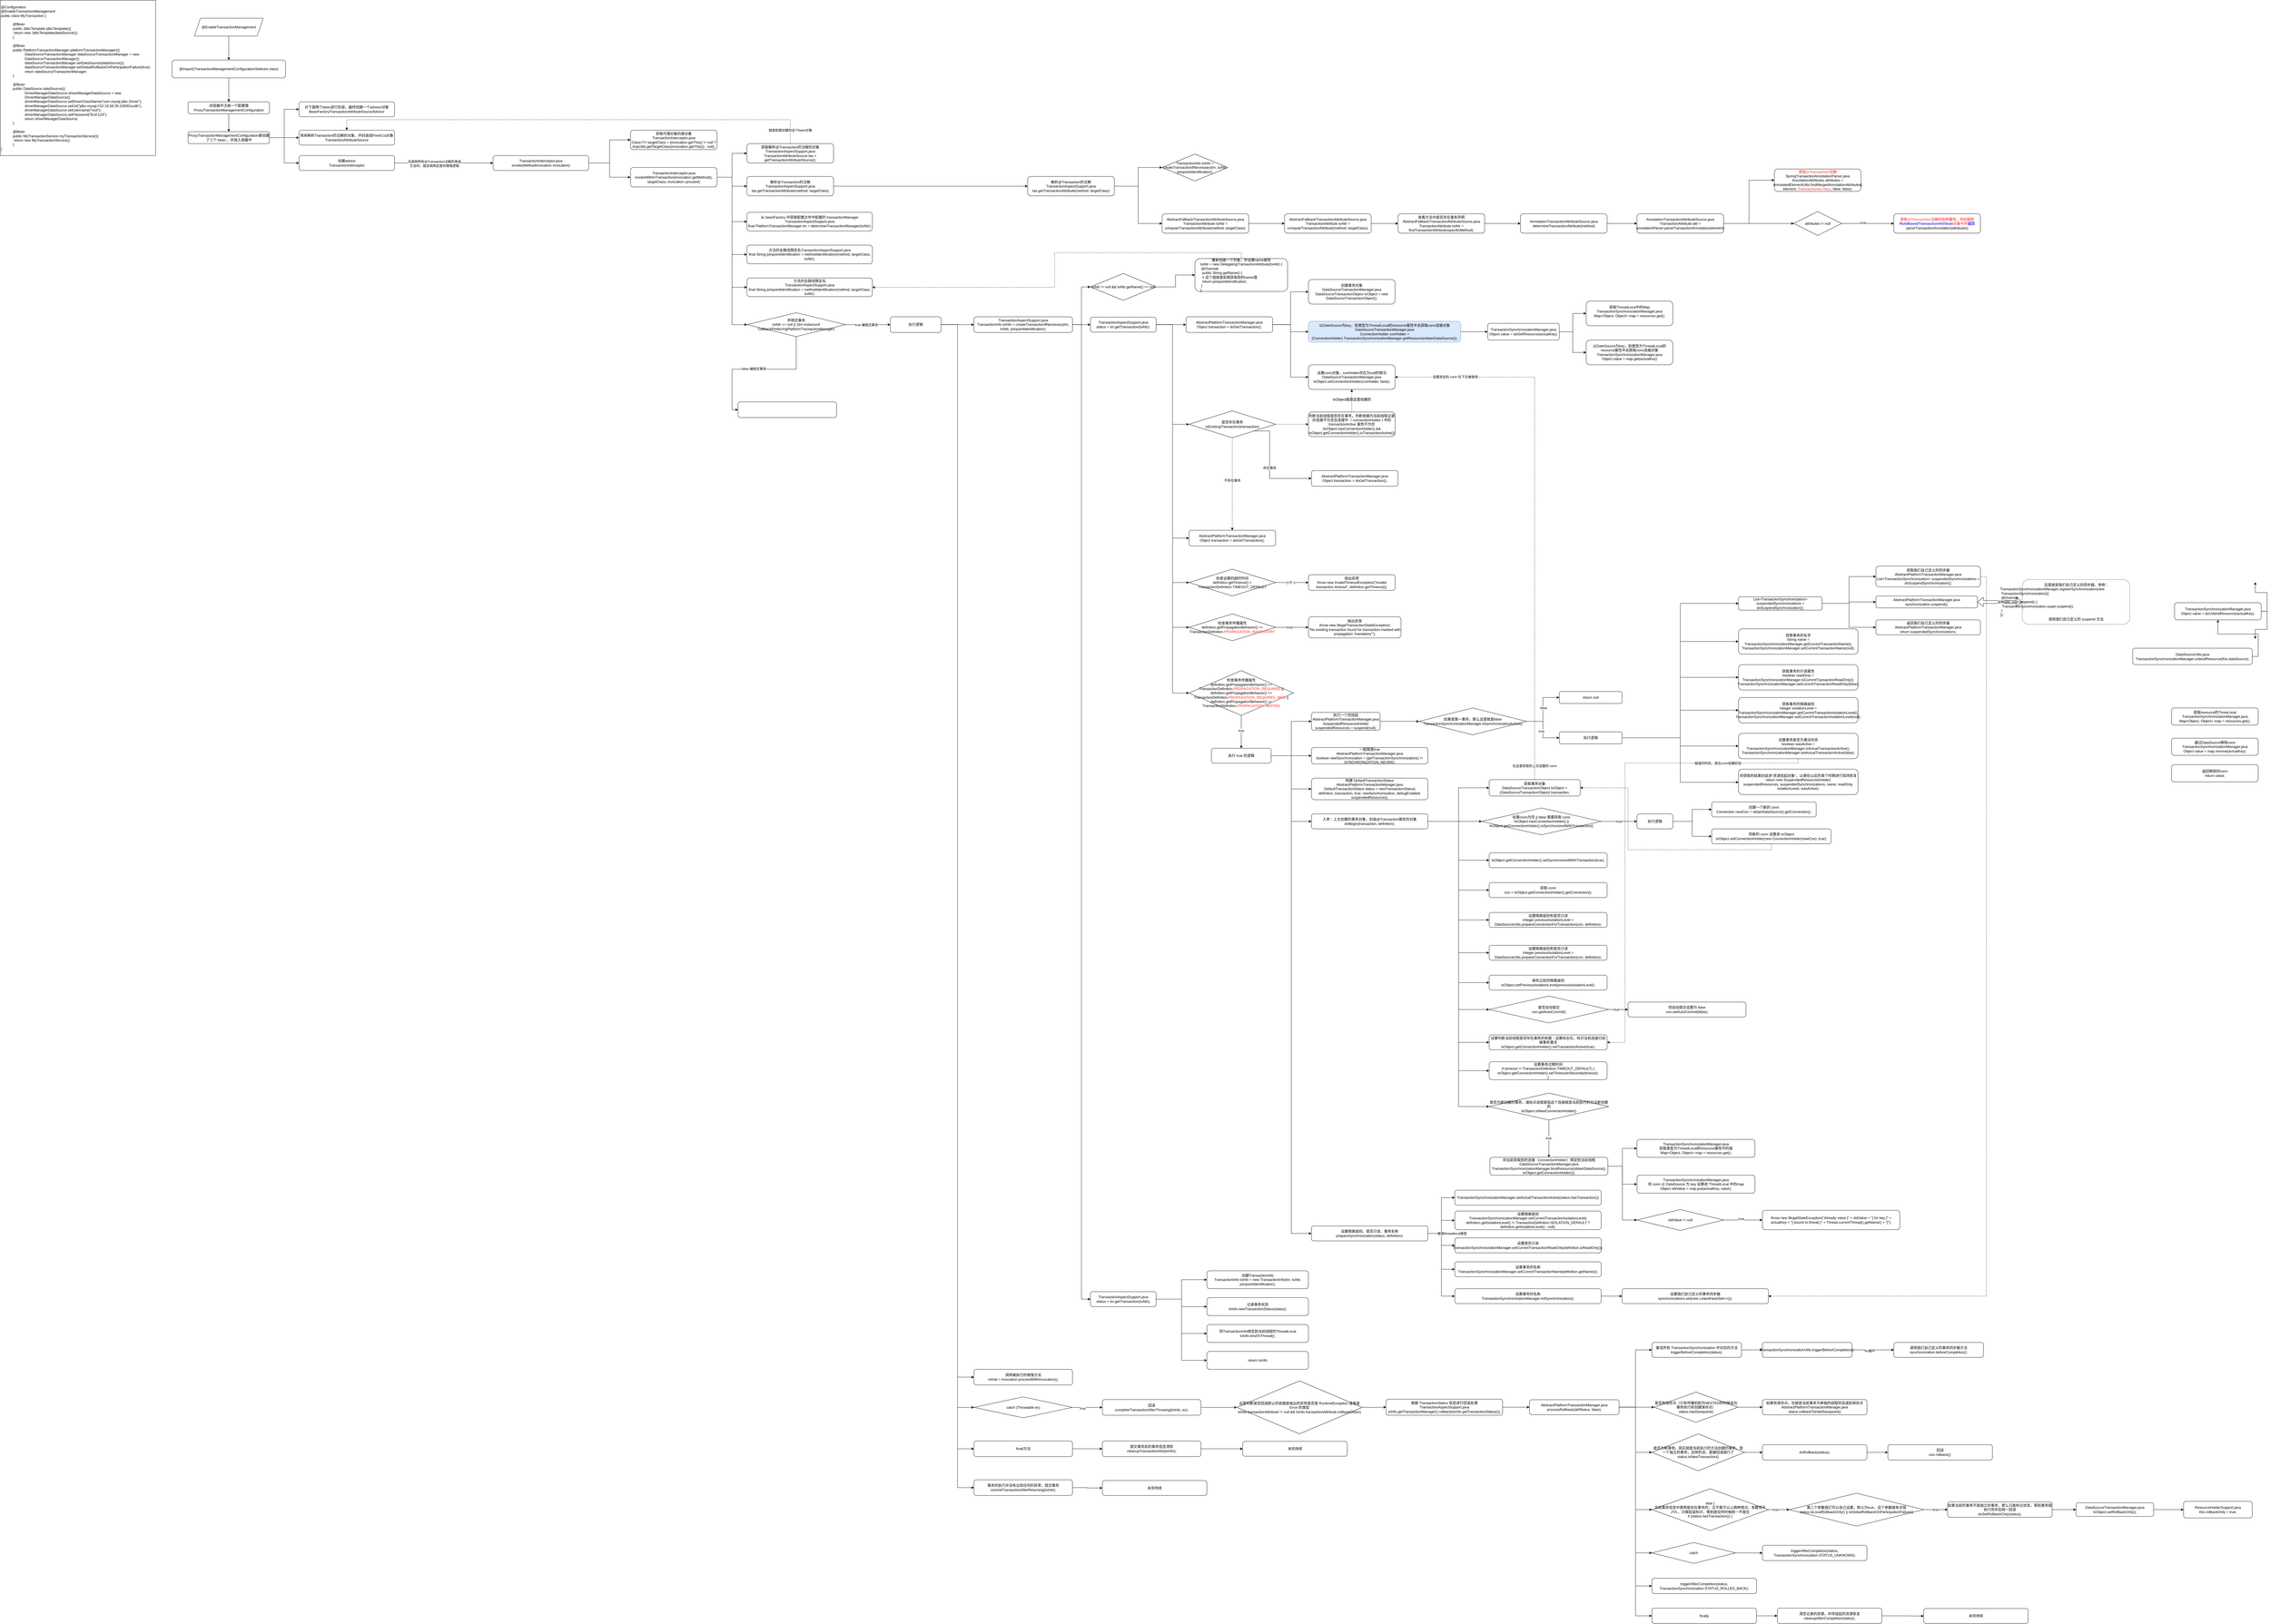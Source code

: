 <mxfile version="16.1.0" type="github">
  <diagram id="ni5Xx00nVa8eM5TbOv3I" name="第 1 页">
    <mxGraphModel dx="3690" dy="857" grid="1" gridSize="10" guides="1" tooltips="1" connect="1" arrows="1" fold="1" page="1" pageScale="1" pageWidth="2339" pageHeight="3300" math="0" shadow="0">
      <root>
        <mxCell id="0" />
        <mxCell id="1" parent="0" />
        <mxCell id="hpwiOvs-CnEdbyn8o_mo-8" style="edgeStyle=orthogonalEdgeStyle;rounded=0;orthogonalLoop=1;jettySize=auto;html=1;exitX=0.5;exitY=1;exitDx=0;exitDy=0;" edge="1" parent="1" source="hpwiOvs-CnEdbyn8o_mo-1" target="hpwiOvs-CnEdbyn8o_mo-7">
          <mxGeometry relative="1" as="geometry" />
        </mxCell>
        <mxCell id="hpwiOvs-CnEdbyn8o_mo-1" value="@EnableTransactionManagement" style="shape=parallelogram;perimeter=parallelogramPerimeter;whiteSpace=wrap;html=1;fixedSize=1;" vertex="1" parent="1">
          <mxGeometry x="150" y="125" width="230" height="60" as="geometry" />
        </mxCell>
        <mxCell id="hpwiOvs-CnEdbyn8o_mo-4" value="&lt;div&gt;@Configuration&lt;/div&gt;&lt;div&gt;@EnableTransactionManagement&lt;/div&gt;&lt;div&gt;public class MyTransaction {&lt;/div&gt;&lt;div&gt;&lt;br&gt;&lt;/div&gt;&lt;blockquote style=&quot;margin: 0 0 0 40px ; border: none ; padding: 0px&quot;&gt;&lt;div&gt;@Bean&lt;/div&gt;&lt;div&gt;public JdbcTemplate jdbcTemplate(){&lt;/div&gt;&lt;div&gt;&lt;span style=&quot;white-space: pre&quot;&gt;	&lt;/span&gt;return new JdbcTemplate(dataSource());&lt;/div&gt;&lt;div&gt;}&lt;/div&gt;&lt;div&gt;&lt;br&gt;&lt;/div&gt;&lt;div&gt;@Bean&lt;/div&gt;&lt;div&gt;public PlatformTransactionManager platformTransactionManager(){&lt;/div&gt;&lt;/blockquote&gt;&lt;blockquote style=&quot;margin: 0 0 0 40px ; border: none ; padding: 0px&quot;&gt;&lt;blockquote style=&quot;margin: 0 0 0 40px ; border: none ; padding: 0px&quot;&gt;&lt;div&gt;DataSourceTransactionManager dataSourceTransactionManager = new DataSourceTransactionManager();&lt;/div&gt;&lt;/blockquote&gt;&lt;blockquote style=&quot;margin: 0 0 0 40px ; border: none ; padding: 0px&quot;&gt;&lt;div&gt;dataSourceTransactionManager.setDataSource(dataSource());&lt;/div&gt;&lt;/blockquote&gt;&lt;blockquote style=&quot;margin: 0 0 0 40px ; border: none ; padding: 0px&quot;&gt;&lt;div&gt;dataSourceTransactionManager.setGlobalRollbackOnParticipationFailure(true);&lt;/div&gt;&lt;/blockquote&gt;&lt;blockquote style=&quot;margin: 0 0 0 40px ; border: none ; padding: 0px&quot;&gt;&lt;div&gt;return dataSourceTransactionManager;&lt;/div&gt;&lt;/blockquote&gt;&lt;/blockquote&gt;&lt;blockquote style=&quot;margin: 0 0 0 40px ; border: none ; padding: 0px&quot;&gt;&lt;div&gt;}&lt;/div&gt;&lt;div&gt;&lt;br&gt;&lt;/div&gt;&lt;div&gt;@Bean&lt;/div&gt;&lt;div&gt;public DataSource dataSource(){&lt;/div&gt;&lt;/blockquote&gt;&lt;blockquote style=&quot;margin: 0 0 0 40px ; border: none ; padding: 0px&quot;&gt;&lt;blockquote style=&quot;margin: 0 0 0 40px ; border: none ; padding: 0px&quot;&gt;&lt;div&gt;DriverManagerDataSource driverManagerDataSource = new DriverManagerDataSource();&lt;/div&gt;&lt;/blockquote&gt;&lt;blockquote style=&quot;margin: 0 0 0 40px ; border: none ; padding: 0px&quot;&gt;&lt;div&gt;driverManagerDataSource.setDriverClassName(&quot;com.mysql.jdbc.Driver&quot;);&lt;/div&gt;&lt;/blockquote&gt;&lt;blockquote style=&quot;margin: 0 0 0 40px ; border: none ; padding: 0px&quot;&gt;&lt;div&gt;driverManagerDataSource.setUrl(&quot;jdbc:mysql://10.18.58.35:10000/ucdb&quot;);&lt;/div&gt;&lt;/blockquote&gt;&lt;blockquote style=&quot;margin: 0 0 0 40px ; border: none ; padding: 0px&quot;&gt;&lt;div&gt;driverManagerDataSource.setUsername(&quot;root&quot;);&lt;/div&gt;&lt;/blockquote&gt;&lt;blockquote style=&quot;margin: 0 0 0 40px ; border: none ; padding: 0px&quot;&gt;&lt;div&gt;driverManagerDataSource.setPassword(&quot;Ecif.123&quot;);&lt;/div&gt;&lt;/blockquote&gt;&lt;blockquote style=&quot;margin: 0 0 0 40px ; border: none ; padding: 0px&quot;&gt;&lt;div&gt;return driverManagerDataSource;&lt;/div&gt;&lt;/blockquote&gt;&lt;/blockquote&gt;&lt;blockquote style=&quot;margin: 0 0 0 40px ; border: none ; padding: 0px&quot;&gt;&lt;div&gt;}&lt;/div&gt;&lt;div&gt;&lt;br&gt;&lt;/div&gt;&lt;div&gt;@Bean&lt;/div&gt;&lt;div&gt;public MyTransactionService myTransactionService(){&lt;/div&gt;&lt;div&gt;&lt;span style=&quot;white-space: pre&quot;&gt;	&lt;/span&gt;return new MyTransactionService();&lt;/div&gt;&lt;div&gt;}&lt;/div&gt;&lt;/blockquote&gt;&lt;div&gt;&lt;span&gt;	&lt;/span&gt;}&lt;/div&gt;" style="whiteSpace=wrap;html=1;aspect=fixed;align=left;" vertex="1" parent="1">
          <mxGeometry x="-500" y="65" width="520" height="520" as="geometry" />
        </mxCell>
        <mxCell id="hpwiOvs-CnEdbyn8o_mo-10" style="edgeStyle=orthogonalEdgeStyle;rounded=0;orthogonalLoop=1;jettySize=auto;html=1;exitX=0.5;exitY=1;exitDx=0;exitDy=0;" edge="1" parent="1" source="hpwiOvs-CnEdbyn8o_mo-7" target="hpwiOvs-CnEdbyn8o_mo-9">
          <mxGeometry relative="1" as="geometry" />
        </mxCell>
        <mxCell id="hpwiOvs-CnEdbyn8o_mo-7" value="@Import(TransactionManagementConfigurationSelector.class)" style="rounded=1;whiteSpace=wrap;html=1;" vertex="1" parent="1">
          <mxGeometry x="75" y="265" width="380" height="60" as="geometry" />
        </mxCell>
        <mxCell id="hpwiOvs-CnEdbyn8o_mo-12" style="edgeStyle=orthogonalEdgeStyle;rounded=0;orthogonalLoop=1;jettySize=auto;html=1;exitX=0.5;exitY=1;exitDx=0;exitDy=0;entryX=0.5;entryY=0;entryDx=0;entryDy=0;" edge="1" parent="1" source="hpwiOvs-CnEdbyn8o_mo-9" target="hpwiOvs-CnEdbyn8o_mo-11">
          <mxGeometry relative="1" as="geometry" />
        </mxCell>
        <mxCell id="hpwiOvs-CnEdbyn8o_mo-9" value="向容器中注册一个配置类&lt;br&gt;ProxyTransactionManagementConfiguration" style="rounded=1;whiteSpace=wrap;html=1;" vertex="1" parent="1">
          <mxGeometry x="128.75" y="405" width="272.5" height="40" as="geometry" />
        </mxCell>
        <mxCell id="hpwiOvs-CnEdbyn8o_mo-17" style="edgeStyle=orthogonalEdgeStyle;rounded=0;orthogonalLoop=1;jettySize=auto;html=1;exitX=1;exitY=0.5;exitDx=0;exitDy=0;entryX=0;entryY=0.5;entryDx=0;entryDy=0;" edge="1" parent="1" source="hpwiOvs-CnEdbyn8o_mo-11" target="hpwiOvs-CnEdbyn8o_mo-14">
          <mxGeometry relative="1" as="geometry" />
        </mxCell>
        <mxCell id="hpwiOvs-CnEdbyn8o_mo-18" style="edgeStyle=orthogonalEdgeStyle;rounded=0;orthogonalLoop=1;jettySize=auto;html=1;exitX=1;exitY=0.5;exitDx=0;exitDy=0;entryX=0;entryY=0.5;entryDx=0;entryDy=0;" edge="1" parent="1" source="hpwiOvs-CnEdbyn8o_mo-11" target="hpwiOvs-CnEdbyn8o_mo-15">
          <mxGeometry relative="1" as="geometry" />
        </mxCell>
        <mxCell id="hpwiOvs-CnEdbyn8o_mo-19" style="edgeStyle=orthogonalEdgeStyle;rounded=0;orthogonalLoop=1;jettySize=auto;html=1;exitX=1;exitY=0.5;exitDx=0;exitDy=0;entryX=0;entryY=0.5;entryDx=0;entryDy=0;" edge="1" parent="1" source="hpwiOvs-CnEdbyn8o_mo-11" target="hpwiOvs-CnEdbyn8o_mo-16">
          <mxGeometry relative="1" as="geometry" />
        </mxCell>
        <mxCell id="hpwiOvs-CnEdbyn8o_mo-21" value="&lt;span style=&quot;color: rgba(0 , 0 , 0 , 0) ; font-family: monospace ; font-size: 0px ; background-color: rgb(248 , 249 , 250)&quot;&gt;%3CmxGraphModel%3E%3Croot%3E%3CmxCell%20id%3D%220%22%2F%3E%3CmxCell%20id%3D%221%22%20parent%3D%220%22%2F%3E%3CmxCell%20id%3D%222%22%20value%3D%22%E5%88%9B%E5%BB%BA%20bean%22%20style%3D%22edgeLabel%3Bhtml%3D1%3Balign%3Dcenter%3BverticalAlign%3Dmiddle%3Bresizable%3D0%3Bpoints%3D%5B%5D%3B%22%20vertex%3D%221%22%20connectable%3D%220%22%20parent%3D%221%22%3E%3CmxGeometry%20x%3D%22998.636%22%20y%3D%22504.841%22%20as%3D%22geometry%22%2F%3E%3C%2FmxCell%3E%3C%2Froot%3E%3C%2FmxGraphModel%3E&lt;/span&gt;" style="edgeLabel;html=1;align=center;verticalAlign=middle;resizable=0;points=[];" vertex="1" connectable="0" parent="hpwiOvs-CnEdbyn8o_mo-19">
          <mxGeometry x="-0.568" relative="1" as="geometry">
            <mxPoint as="offset" />
          </mxGeometry>
        </mxCell>
        <mxCell id="hpwiOvs-CnEdbyn8o_mo-11" value="ProxyTransactionManagementConfiguration类创建了三个 bean ，并放入容器中" style="rounded=1;whiteSpace=wrap;html=1;" vertex="1" parent="1">
          <mxGeometry x="128.75" y="505" width="272.5" height="40" as="geometry" />
        </mxCell>
        <mxCell id="hpwiOvs-CnEdbyn8o_mo-14" value="对下面两个bean进行封装，最终创建一个advisor对象&lt;br&gt;BeanFactoryTransactionAttributeSourceAdvisor" style="rounded=1;whiteSpace=wrap;html=1;" vertex="1" parent="1">
          <mxGeometry x="500" y="405" width="320" height="50" as="geometry" />
        </mxCell>
        <mxCell id="hpwiOvs-CnEdbyn8o_mo-15" value="用来解析Transaction的注解的对象，并封装成PointCut对象&lt;br&gt;TransactionAttributeSource" style="rounded=1;whiteSpace=wrap;html=1;" vertex="1" parent="1">
          <mxGeometry x="500" y="500" width="320" height="50" as="geometry" />
        </mxCell>
        <mxCell id="hpwiOvs-CnEdbyn8o_mo-23" style="edgeStyle=orthogonalEdgeStyle;rounded=0;orthogonalLoop=1;jettySize=auto;html=1;exitX=1;exitY=0.5;exitDx=0;exitDy=0;" edge="1" parent="1" source="hpwiOvs-CnEdbyn8o_mo-16" target="hpwiOvs-CnEdbyn8o_mo-22">
          <mxGeometry relative="1" as="geometry" />
        </mxCell>
        <mxCell id="hpwiOvs-CnEdbyn8o_mo-24" value="当调用带有@Transaction注解的类或&lt;br&gt;方法时，就会调用这里的增强逻辑" style="edgeLabel;html=1;align=center;verticalAlign=middle;resizable=0;points=[];" vertex="1" connectable="0" parent="hpwiOvs-CnEdbyn8o_mo-23">
          <mxGeometry x="-0.195" y="-2" relative="1" as="geometry">
            <mxPoint as="offset" />
          </mxGeometry>
        </mxCell>
        <mxCell id="hpwiOvs-CnEdbyn8o_mo-16" value="创建advice&lt;br&gt;TransactionInterceptor" style="rounded=1;whiteSpace=wrap;html=1;" vertex="1" parent="1">
          <mxGeometry x="500" y="585" width="320" height="50" as="geometry" />
        </mxCell>
        <mxCell id="hpwiOvs-CnEdbyn8o_mo-26" style="edgeStyle=orthogonalEdgeStyle;rounded=0;orthogonalLoop=1;jettySize=auto;html=1;exitX=1;exitY=0.5;exitDx=0;exitDy=0;entryX=0;entryY=0.5;entryDx=0;entryDy=0;" edge="1" parent="1" source="hpwiOvs-CnEdbyn8o_mo-22" target="hpwiOvs-CnEdbyn8o_mo-25">
          <mxGeometry relative="1" as="geometry" />
        </mxCell>
        <mxCell id="hpwiOvs-CnEdbyn8o_mo-28" style="edgeStyle=orthogonalEdgeStyle;rounded=0;orthogonalLoop=1;jettySize=auto;html=1;exitX=1;exitY=0.5;exitDx=0;exitDy=0;entryX=0;entryY=0.5;entryDx=0;entryDy=0;" edge="1" parent="1" source="hpwiOvs-CnEdbyn8o_mo-22" target="hpwiOvs-CnEdbyn8o_mo-27">
          <mxGeometry relative="1" as="geometry" />
        </mxCell>
        <mxCell id="hpwiOvs-CnEdbyn8o_mo-22" value="TransactionInterceptor.java&lt;br&gt;invoke(MethodInvocation invocation)&lt;br&gt;&lt;div&gt;&lt;/div&gt;" style="rounded=1;whiteSpace=wrap;html=1;" vertex="1" parent="1">
          <mxGeometry x="1150" y="585" width="320" height="50" as="geometry" />
        </mxCell>
        <mxCell id="hpwiOvs-CnEdbyn8o_mo-25" value="获取代理对象的类对象&lt;br&gt;TransactionInterceptor.java&lt;br&gt;Class&amp;lt;?&amp;gt; targetClass = (invocation.getThis() != null ? AopUtils.getTargetClass(invocation.getThis()) : null);&lt;br&gt;&lt;div&gt;&lt;/div&gt;" style="rounded=1;whiteSpace=wrap;html=1;" vertex="1" parent="1">
          <mxGeometry x="1610" y="500" width="290" height="65" as="geometry" />
        </mxCell>
        <mxCell id="hpwiOvs-CnEdbyn8o_mo-33" style="edgeStyle=orthogonalEdgeStyle;rounded=0;orthogonalLoop=1;jettySize=auto;html=1;exitX=1;exitY=0.5;exitDx=0;exitDy=0;entryX=0;entryY=0.5;entryDx=0;entryDy=0;" edge="1" parent="1" source="hpwiOvs-CnEdbyn8o_mo-27" target="hpwiOvs-CnEdbyn8o_mo-29">
          <mxGeometry relative="1" as="geometry" />
        </mxCell>
        <mxCell id="hpwiOvs-CnEdbyn8o_mo-35" style="edgeStyle=orthogonalEdgeStyle;rounded=0;orthogonalLoop=1;jettySize=auto;html=1;exitX=1;exitY=0.5;exitDx=0;exitDy=0;" edge="1" parent="1" source="hpwiOvs-CnEdbyn8o_mo-27" target="hpwiOvs-CnEdbyn8o_mo-34">
          <mxGeometry relative="1" as="geometry" />
        </mxCell>
        <mxCell id="hpwiOvs-CnEdbyn8o_mo-60" style="edgeStyle=orthogonalEdgeStyle;rounded=0;orthogonalLoop=1;jettySize=auto;html=1;exitX=1;exitY=0.5;exitDx=0;exitDy=0;entryX=0;entryY=0.5;entryDx=0;entryDy=0;fontColor=#3333FF;" edge="1" parent="1" source="hpwiOvs-CnEdbyn8o_mo-27" target="hpwiOvs-CnEdbyn8o_mo-59">
          <mxGeometry relative="1" as="geometry" />
        </mxCell>
        <mxCell id="hpwiOvs-CnEdbyn8o_mo-62" style="edgeStyle=orthogonalEdgeStyle;rounded=0;orthogonalLoop=1;jettySize=auto;html=1;exitX=1;exitY=0.5;exitDx=0;exitDy=0;entryX=0;entryY=0.5;entryDx=0;entryDy=0;fontColor=#3333FF;" edge="1" parent="1" source="hpwiOvs-CnEdbyn8o_mo-27" target="hpwiOvs-CnEdbyn8o_mo-61">
          <mxGeometry relative="1" as="geometry" />
        </mxCell>
        <mxCell id="hpwiOvs-CnEdbyn8o_mo-64" style="edgeStyle=orthogonalEdgeStyle;rounded=0;orthogonalLoop=1;jettySize=auto;html=1;exitX=1;exitY=0.5;exitDx=0;exitDy=0;entryX=0;entryY=0.5;entryDx=0;entryDy=0;fontColor=#3333FF;" edge="1" parent="1" source="hpwiOvs-CnEdbyn8o_mo-27" target="hpwiOvs-CnEdbyn8o_mo-63">
          <mxGeometry relative="1" as="geometry" />
        </mxCell>
        <mxCell id="hpwiOvs-CnEdbyn8o_mo-66" style="edgeStyle=orthogonalEdgeStyle;rounded=0;orthogonalLoop=1;jettySize=auto;html=1;exitX=1;exitY=0.5;exitDx=0;exitDy=0;entryX=0;entryY=0.5;entryDx=0;entryDy=0;fontColor=#3333FF;" edge="1" parent="1" source="hpwiOvs-CnEdbyn8o_mo-27" target="hpwiOvs-CnEdbyn8o_mo-172">
          <mxGeometry relative="1" as="geometry" />
        </mxCell>
        <mxCell id="hpwiOvs-CnEdbyn8o_mo-27" value="TransactionInterceptor.java&lt;br&gt;invokeWithinTransaction(invocation.getMethod(), targetClass, invocation::proceed)&lt;br&gt;&lt;div&gt;&lt;/div&gt;" style="rounded=1;whiteSpace=wrap;html=1;" vertex="1" parent="1">
          <mxGeometry x="1610" y="625" width="290" height="65" as="geometry" />
        </mxCell>
        <mxCell id="hpwiOvs-CnEdbyn8o_mo-30" style="edgeStyle=orthogonalEdgeStyle;rounded=0;orthogonalLoop=1;jettySize=auto;html=1;exitX=0.5;exitY=0;exitDx=0;exitDy=0;dashed=1;" edge="1" parent="1" source="hpwiOvs-CnEdbyn8o_mo-29" target="hpwiOvs-CnEdbyn8o_mo-15">
          <mxGeometry relative="1" as="geometry">
            <Array as="points">
              <mxPoint x="2145" y="465" />
              <mxPoint x="660" y="465" />
            </Array>
          </mxGeometry>
        </mxCell>
        <mxCell id="hpwiOvs-CnEdbyn8o_mo-31" value="就是前面创建的这个bean对象" style="edgeLabel;html=1;align=center;verticalAlign=middle;resizable=0;points=[];" vertex="1" connectable="0" parent="hpwiOvs-CnEdbyn8o_mo-30">
          <mxGeometry x="-0.931" y="4" relative="1" as="geometry">
            <mxPoint x="4" y="10" as="offset" />
          </mxGeometry>
        </mxCell>
        <mxCell id="hpwiOvs-CnEdbyn8o_mo-29" value="获取解析@Transaction的注解的对象&lt;br&gt;TransactionAspectSupport.java&lt;br&gt;TransactionAttributeSource tas = getTransactionAttributeSource();&lt;br&gt;&lt;div&gt;&lt;/div&gt;" style="rounded=1;whiteSpace=wrap;html=1;" vertex="1" parent="1">
          <mxGeometry x="2000" y="545" width="290" height="65" as="geometry" />
        </mxCell>
        <mxCell id="hpwiOvs-CnEdbyn8o_mo-37" style="edgeStyle=orthogonalEdgeStyle;rounded=0;orthogonalLoop=1;jettySize=auto;html=1;exitX=1;exitY=0.5;exitDx=0;exitDy=0;entryX=0;entryY=0.5;entryDx=0;entryDy=0;" edge="1" parent="1" source="hpwiOvs-CnEdbyn8o_mo-34" target="hpwiOvs-CnEdbyn8o_mo-36">
          <mxGeometry relative="1" as="geometry">
            <mxPoint x="2670" y="687.5" as="targetPoint" />
          </mxGeometry>
        </mxCell>
        <mxCell id="hpwiOvs-CnEdbyn8o_mo-34" value="解析@Transaction的注解&lt;br&gt;TransactionAspectSupport.java&lt;br&gt;tas.getTransactionAttribute(method, targetClass)&lt;br&gt;&lt;div&gt;&lt;/div&gt;" style="rounded=1;whiteSpace=wrap;html=1;" vertex="1" parent="1">
          <mxGeometry x="2000" y="655" width="290" height="65" as="geometry" />
        </mxCell>
        <mxCell id="hpwiOvs-CnEdbyn8o_mo-41" style="edgeStyle=orthogonalEdgeStyle;rounded=0;orthogonalLoop=1;jettySize=auto;html=1;exitX=1;exitY=0.5;exitDx=0;exitDy=0;entryX=0;entryY=0.5;entryDx=0;entryDy=0;" edge="1" parent="1" source="hpwiOvs-CnEdbyn8o_mo-36" target="hpwiOvs-CnEdbyn8o_mo-39">
          <mxGeometry relative="1" as="geometry" />
        </mxCell>
        <mxCell id="hpwiOvs-CnEdbyn8o_mo-43" style="edgeStyle=orthogonalEdgeStyle;rounded=0;orthogonalLoop=1;jettySize=auto;html=1;exitX=1;exitY=0.5;exitDx=0;exitDy=0;entryX=0;entryY=0.5;entryDx=0;entryDy=0;" edge="1" parent="1" source="hpwiOvs-CnEdbyn8o_mo-36" target="hpwiOvs-CnEdbyn8o_mo-42">
          <mxGeometry relative="1" as="geometry" />
        </mxCell>
        <mxCell id="hpwiOvs-CnEdbyn8o_mo-36" value="解析@Transaction的注解&lt;br&gt;TransactionAspectSupport.java&lt;br&gt;tas.getTransactionAttribute(method, targetClass)&lt;br&gt;&lt;div&gt;&lt;/div&gt;" style="rounded=1;whiteSpace=wrap;html=1;" vertex="1" parent="1">
          <mxGeometry x="2940" y="655" width="290" height="65" as="geometry" />
        </mxCell>
        <mxCell id="hpwiOvs-CnEdbyn8o_mo-39" value="TransactionInfo txInfo = createTransactionIfNecessary(tm, txAttr, joinpointIdentification);" style="rhombus;whiteSpace=wrap;html=1;" vertex="1" parent="1">
          <mxGeometry x="3390" y="580" width="220" height="90" as="geometry" />
        </mxCell>
        <mxCell id="hpwiOvs-CnEdbyn8o_mo-45" style="edgeStyle=orthogonalEdgeStyle;rounded=0;orthogonalLoop=1;jettySize=auto;html=1;exitX=1;exitY=0.5;exitDx=0;exitDy=0;" edge="1" parent="1" source="hpwiOvs-CnEdbyn8o_mo-42" target="hpwiOvs-CnEdbyn8o_mo-44">
          <mxGeometry relative="1" as="geometry" />
        </mxCell>
        <mxCell id="hpwiOvs-CnEdbyn8o_mo-42" value="AbstractFallbackTransactionAttributeSource.java&lt;br&gt;TransactionAttribute txAttr = computeTransactionAttribute(method, targetClass);&lt;br&gt;&lt;div&gt;&lt;/div&gt;" style="rounded=1;whiteSpace=wrap;html=1;" vertex="1" parent="1">
          <mxGeometry x="3390" y="780" width="290" height="65" as="geometry" />
        </mxCell>
        <mxCell id="hpwiOvs-CnEdbyn8o_mo-47" style="edgeStyle=orthogonalEdgeStyle;rounded=0;orthogonalLoop=1;jettySize=auto;html=1;exitX=1;exitY=0.5;exitDx=0;exitDy=0;entryX=0;entryY=0.5;entryDx=0;entryDy=0;" edge="1" parent="1" source="hpwiOvs-CnEdbyn8o_mo-44" target="hpwiOvs-CnEdbyn8o_mo-46">
          <mxGeometry relative="1" as="geometry" />
        </mxCell>
        <mxCell id="hpwiOvs-CnEdbyn8o_mo-44" value="AbstractFallbackTransactionAttributeSource.java&lt;br&gt;TransactionAttribute txAttr = computeTransactionAttribute(method, targetClass);&lt;br&gt;&lt;div&gt;&lt;/div&gt;" style="rounded=1;whiteSpace=wrap;html=1;" vertex="1" parent="1">
          <mxGeometry x="3800" y="780" width="290" height="65" as="geometry" />
        </mxCell>
        <mxCell id="hpwiOvs-CnEdbyn8o_mo-49" style="edgeStyle=orthogonalEdgeStyle;rounded=0;orthogonalLoop=1;jettySize=auto;html=1;exitX=1;exitY=0.5;exitDx=0;exitDy=0;entryX=0;entryY=0.5;entryDx=0;entryDy=0;" edge="1" parent="1" source="hpwiOvs-CnEdbyn8o_mo-46" target="hpwiOvs-CnEdbyn8o_mo-48">
          <mxGeometry relative="1" as="geometry" />
        </mxCell>
        <mxCell id="hpwiOvs-CnEdbyn8o_mo-46" value="查看方法中是否存在事务声明&lt;br&gt;AbstractFallbackTransactionAttributeSource.java&lt;br&gt;TransactionAttribute txAttr = findTransactionAttribute(specificMethod);&lt;br&gt;&lt;div&gt;&lt;/div&gt;" style="rounded=1;whiteSpace=wrap;html=1;" vertex="1" parent="1">
          <mxGeometry x="4180" y="780" width="290" height="65" as="geometry" />
        </mxCell>
        <mxCell id="hpwiOvs-CnEdbyn8o_mo-51" style="edgeStyle=orthogonalEdgeStyle;rounded=0;orthogonalLoop=1;jettySize=auto;html=1;exitX=1;exitY=0.5;exitDx=0;exitDy=0;entryX=0;entryY=0.5;entryDx=0;entryDy=0;" edge="1" parent="1" source="hpwiOvs-CnEdbyn8o_mo-48" target="hpwiOvs-CnEdbyn8o_mo-50">
          <mxGeometry relative="1" as="geometry" />
        </mxCell>
        <mxCell id="hpwiOvs-CnEdbyn8o_mo-48" value="AnnotationTransactionAttributeSource.java&lt;br&gt;determineTransactionAttribute(method)&lt;br&gt;&lt;div&gt;&lt;/div&gt;" style="rounded=1;whiteSpace=wrap;html=1;" vertex="1" parent="1">
          <mxGeometry x="4590" y="780" width="290" height="65" as="geometry" />
        </mxCell>
        <mxCell id="hpwiOvs-CnEdbyn8o_mo-53" style="edgeStyle=orthogonalEdgeStyle;rounded=0;orthogonalLoop=1;jettySize=auto;html=1;exitX=1;exitY=0.5;exitDx=0;exitDy=0;entryX=0;entryY=0.5;entryDx=0;entryDy=0;" edge="1" parent="1" source="hpwiOvs-CnEdbyn8o_mo-50" target="hpwiOvs-CnEdbyn8o_mo-52">
          <mxGeometry relative="1" as="geometry" />
        </mxCell>
        <mxCell id="hpwiOvs-CnEdbyn8o_mo-55" style="edgeStyle=orthogonalEdgeStyle;rounded=0;orthogonalLoop=1;jettySize=auto;html=1;exitX=1;exitY=0.5;exitDx=0;exitDy=0;entryX=0;entryY=0.5;entryDx=0;entryDy=0;fontColor=#000000;" edge="1" parent="1" source="hpwiOvs-CnEdbyn8o_mo-50" target="hpwiOvs-CnEdbyn8o_mo-54">
          <mxGeometry relative="1" as="geometry" />
        </mxCell>
        <mxCell id="hpwiOvs-CnEdbyn8o_mo-50" value="AnnotationTransactionAttributeSource.java&lt;br&gt;TransactionAttribute attr = annotationParser.parseTransactionAnnotation(element)&lt;br&gt;&lt;div&gt;&lt;/div&gt;" style="rounded=1;whiteSpace=wrap;html=1;" vertex="1" parent="1">
          <mxGeometry x="4980" y="780" width="290" height="65" as="geometry" />
        </mxCell>
        <mxCell id="hpwiOvs-CnEdbyn8o_mo-52" value="&lt;b&gt;&lt;font color=&quot;#ff6666&quot;&gt;获取@Transaction注解&lt;/font&gt;&lt;/b&gt;&lt;br&gt;SpringTransactionAnnotationParser.java&lt;br&gt;&lt;div&gt;AnnotationAttributes attributes = AnnotatedElementUtils.findMergedAnnotationAttributes(&lt;/div&gt;&lt;div&gt;&lt;span&gt;				&lt;/span&gt;element,&lt;font color=&quot;#ff6666&quot;&gt;&lt;b&gt; Transactional.class&lt;/b&gt;&lt;/font&gt;, false, false);&lt;/div&gt;&lt;div&gt;&lt;/div&gt;" style="rounded=1;whiteSpace=wrap;html=1;" vertex="1" parent="1">
          <mxGeometry x="5440" y="630" width="290" height="75" as="geometry" />
        </mxCell>
        <mxCell id="hpwiOvs-CnEdbyn8o_mo-57" style="edgeStyle=orthogonalEdgeStyle;rounded=0;orthogonalLoop=1;jettySize=auto;html=1;exitX=1;exitY=0.5;exitDx=0;exitDy=0;fontColor=#000000;" edge="1" parent="1" source="hpwiOvs-CnEdbyn8o_mo-54" target="hpwiOvs-CnEdbyn8o_mo-56">
          <mxGeometry relative="1" as="geometry" />
        </mxCell>
        <mxCell id="hpwiOvs-CnEdbyn8o_mo-58" value="true" style="edgeLabel;html=1;align=center;verticalAlign=middle;resizable=0;points=[];fontColor=#000000;" vertex="1" connectable="0" parent="hpwiOvs-CnEdbyn8o_mo-57">
          <mxGeometry x="-0.176" y="3" relative="1" as="geometry">
            <mxPoint as="offset" />
          </mxGeometry>
        </mxCell>
        <mxCell id="hpwiOvs-CnEdbyn8o_mo-54" value="&lt;font color=&quot;#000000&quot;&gt;attributes != null&lt;/font&gt;" style="rhombus;whiteSpace=wrap;html=1;fontColor=#FF6666;" vertex="1" parent="1">
          <mxGeometry x="5505" y="772.5" width="160" height="80" as="geometry" />
        </mxCell>
        <mxCell id="hpwiOvs-CnEdbyn8o_mo-56" value="&lt;b&gt;&lt;font color=&quot;#ff6666&quot;&gt;获取@Transaction注解的各种属性，并封装到&lt;/font&gt;&lt;font color=&quot;#3333ff&quot;&gt;RuleBasedTransactionAttribute&lt;/font&gt;&lt;font color=&quot;#ff6666&quot;&gt;对象中并&lt;/font&gt;&lt;font color=&quot;#3333ff&quot;&gt;返回&lt;/font&gt;&lt;/b&gt;&lt;br&gt;parseTransactionAnnotation(attributes)&lt;br&gt;&lt;div&gt;&lt;/div&gt;" style="rounded=1;whiteSpace=wrap;html=1;" vertex="1" parent="1">
          <mxGeometry x="5840" y="780" width="290" height="65" as="geometry" />
        </mxCell>
        <mxCell id="hpwiOvs-CnEdbyn8o_mo-59" value="从 beanFactory 中获取配置文件中配置的 transactionManager&lt;br&gt;TransactionAspectSupport.java&lt;br&gt;final PlatformTransactionManager tm = determineTransactionManager(txAttr);&lt;br&gt;&lt;div&gt;&lt;/div&gt;" style="rounded=1;whiteSpace=wrap;html=1;" vertex="1" parent="1">
          <mxGeometry x="2000" y="775" width="420" height="62.5" as="geometry" />
        </mxCell>
        <mxCell id="hpwiOvs-CnEdbyn8o_mo-61" value="方法的全路径限定名TransactionAspectSupport.java&lt;br&gt;final String joinpointIdentification = methodIdentification(method, targetClass, txAttr);&lt;br&gt;&lt;div&gt;&lt;/div&gt;" style="rounded=1;whiteSpace=wrap;html=1;" vertex="1" parent="1">
          <mxGeometry x="2000" y="885" width="420" height="62.5" as="geometry" />
        </mxCell>
        <mxCell id="hpwiOvs-CnEdbyn8o_mo-63" value="方法的全路径限定名&lt;br&gt;TransactionAspectSupport.java&lt;br&gt;final String joinpointIdentification = methodIdentification(method, targetClass, txAttr);&lt;br&gt;&lt;div&gt;&lt;/div&gt;" style="rounded=1;whiteSpace=wrap;html=1;" vertex="1" parent="1">
          <mxGeometry x="2000" y="995" width="420" height="62.5" as="geometry" />
        </mxCell>
        <mxCell id="hpwiOvs-CnEdbyn8o_mo-68" style="edgeStyle=orthogonalEdgeStyle;rounded=0;orthogonalLoop=1;jettySize=auto;html=1;exitX=1;exitY=0.5;exitDx=0;exitDy=0;fontColor=#3333FF;entryX=0;entryY=0.5;entryDx=0;entryDy=0;" edge="1" parent="1" source="hpwiOvs-CnEdbyn8o_mo-65" target="hpwiOvs-CnEdbyn8o_mo-67">
          <mxGeometry relative="1" as="geometry">
            <mxPoint x="3120" y="1140" as="targetPoint" />
          </mxGeometry>
        </mxCell>
        <mxCell id="hpwiOvs-CnEdbyn8o_mo-74" style="edgeStyle=orthogonalEdgeStyle;rounded=0;orthogonalLoop=1;jettySize=auto;html=1;exitX=1;exitY=0.5;exitDx=0;exitDy=0;fontColor=#3333FF;" edge="1" parent="1" source="hpwiOvs-CnEdbyn8o_mo-65" target="hpwiOvs-CnEdbyn8o_mo-73">
          <mxGeometry relative="1" as="geometry" />
        </mxCell>
        <mxCell id="hpwiOvs-CnEdbyn8o_mo-254" style="edgeStyle=orthogonalEdgeStyle;rounded=0;orthogonalLoop=1;jettySize=auto;html=1;exitX=1;exitY=0.5;exitDx=0;exitDy=0;entryX=0;entryY=0.5;entryDx=0;entryDy=0;fontColor=#000000;" edge="1" parent="1" source="hpwiOvs-CnEdbyn8o_mo-65" target="hpwiOvs-CnEdbyn8o_mo-253">
          <mxGeometry relative="1" as="geometry" />
        </mxCell>
        <mxCell id="hpwiOvs-CnEdbyn8o_mo-65" value="TransactionAspectSupport.java&lt;br&gt;TransactionInfo txInfo = createTransactionIfNecessary(tm, txAttr, joinpointIdentification);&lt;br&gt;&lt;div&gt;&lt;/div&gt;" style="rounded=1;whiteSpace=wrap;html=1;" vertex="1" parent="1">
          <mxGeometry x="2760" y="1125" width="330" height="52.5" as="geometry" />
        </mxCell>
        <mxCell id="hpwiOvs-CnEdbyn8o_mo-71" style="edgeStyle=orthogonalEdgeStyle;rounded=0;orthogonalLoop=1;jettySize=auto;html=1;exitX=1;exitY=0.5;exitDx=0;exitDy=0;entryX=0;entryY=0.5;entryDx=0;entryDy=0;fontColor=#3333FF;" edge="1" parent="1" source="hpwiOvs-CnEdbyn8o_mo-67" target="hpwiOvs-CnEdbyn8o_mo-69">
          <mxGeometry relative="1" as="geometry" />
        </mxCell>
        <mxCell id="hpwiOvs-CnEdbyn8o_mo-67" value="txAttr != null &amp;amp;&amp;amp; txAttr.getName() == null" style="rhombus;whiteSpace=wrap;html=1;" vertex="1" parent="1">
          <mxGeometry x="3150" y="980" width="220" height="90" as="geometry" />
        </mxCell>
        <mxCell id="hpwiOvs-CnEdbyn8o_mo-72" style="edgeStyle=orthogonalEdgeStyle;rounded=0;orthogonalLoop=1;jettySize=auto;html=1;exitX=0.5;exitY=0;exitDx=0;exitDy=0;fontColor=#3333FF;dashed=1;entryX=1;entryY=0.5;entryDx=0;entryDy=0;" edge="1" parent="1" source="hpwiOvs-CnEdbyn8o_mo-69" target="hpwiOvs-CnEdbyn8o_mo-63">
          <mxGeometry relative="1" as="geometry">
            <mxPoint x="2970" y="1041" as="targetPoint" />
            <Array as="points">
              <mxPoint x="3655" y="910" />
              <mxPoint x="3030" y="910" />
              <mxPoint x="3030" y="1026" />
            </Array>
          </mxGeometry>
        </mxCell>
        <mxCell id="hpwiOvs-CnEdbyn8o_mo-69" value="&lt;div&gt;重新创建一个对象，并设置name属性&lt;/div&gt;&lt;div&gt;txAttr = new DelegatingTransactionAttribute(txAttr) {&lt;/div&gt;&lt;div style=&quot;text-align: left&quot;&gt;&lt;span&gt;				&lt;/span&gt;&lt;span style=&quot;white-space: pre&quot;&gt;	&lt;/span&gt;@Override&lt;/div&gt;&lt;div style=&quot;text-align: left&quot;&gt;&lt;span&gt;				&lt;/span&gt;&lt;span style=&quot;white-space: pre&quot;&gt;	&lt;span style=&quot;white-space: pre&quot;&gt;	&lt;/span&gt;&lt;/span&gt;public String getName() {&lt;/div&gt;&lt;div style=&quot;text-align: left&quot;&gt;&lt;span style=&quot;white-space: pre&quot;&gt;	&lt;/span&gt;&lt;span style=&quot;white-space: pre&quot;&gt;	&lt;/span&gt;// 这个值就是前面获取到的name值&lt;br&gt;&lt;/div&gt;&lt;div style=&quot;text-align: left&quot;&gt;&lt;span&gt;					&lt;/span&gt;&lt;span style=&quot;white-space: pre&quot;&gt;	&lt;/span&gt;&lt;span style=&quot;white-space: pre&quot;&gt;	&lt;/span&gt;return joinpointIdentification;&lt;/div&gt;&lt;div style=&quot;text-align: left&quot;&gt;&lt;span&gt;				&lt;/span&gt;&lt;span style=&quot;white-space: pre&quot;&gt;	&lt;/span&gt;}&lt;/div&gt;&lt;div style=&quot;text-align: left&quot;&gt;&lt;span&gt;			&lt;/span&gt;};&lt;/div&gt;&lt;div&gt;&lt;/div&gt;" style="rounded=1;whiteSpace=wrap;html=1;" vertex="1" parent="1">
          <mxGeometry x="3500" y="930" width="310" height="110" as="geometry" />
        </mxCell>
        <mxCell id="hpwiOvs-CnEdbyn8o_mo-76" style="edgeStyle=orthogonalEdgeStyle;rounded=0;orthogonalLoop=1;jettySize=auto;html=1;exitX=1;exitY=0.5;exitDx=0;exitDy=0;fontColor=#3333FF;" edge="1" parent="1" source="hpwiOvs-CnEdbyn8o_mo-73" target="hpwiOvs-CnEdbyn8o_mo-75">
          <mxGeometry relative="1" as="geometry" />
        </mxCell>
        <mxCell id="hpwiOvs-CnEdbyn8o_mo-93" style="edgeStyle=orthogonalEdgeStyle;rounded=0;orthogonalLoop=1;jettySize=auto;html=1;exitX=1;exitY=0.5;exitDx=0;exitDy=0;entryX=0;entryY=0.5;entryDx=0;entryDy=0;fontColor=#3333FF;" edge="1" parent="1" source="hpwiOvs-CnEdbyn8o_mo-73" target="hpwiOvs-CnEdbyn8o_mo-92">
          <mxGeometry relative="1" as="geometry" />
        </mxCell>
        <mxCell id="hpwiOvs-CnEdbyn8o_mo-103" style="edgeStyle=orthogonalEdgeStyle;rounded=0;orthogonalLoop=1;jettySize=auto;html=1;exitX=1;exitY=0.5;exitDx=0;exitDy=0;entryX=0;entryY=0.5;entryDx=0;entryDy=0;fontColor=#000000;" edge="1" parent="1" source="hpwiOvs-CnEdbyn8o_mo-73" target="hpwiOvs-CnEdbyn8o_mo-98">
          <mxGeometry relative="1" as="geometry" />
        </mxCell>
        <mxCell id="hpwiOvs-CnEdbyn8o_mo-105" style="edgeStyle=orthogonalEdgeStyle;rounded=0;orthogonalLoop=1;jettySize=auto;html=1;exitX=1;exitY=0.5;exitDx=0;exitDy=0;entryX=0;entryY=0.5;entryDx=0;entryDy=0;fontColor=#000000;" edge="1" parent="1" source="hpwiOvs-CnEdbyn8o_mo-73" target="hpwiOvs-CnEdbyn8o_mo-104">
          <mxGeometry relative="1" as="geometry" />
        </mxCell>
        <mxCell id="hpwiOvs-CnEdbyn8o_mo-110" style="edgeStyle=orthogonalEdgeStyle;rounded=0;orthogonalLoop=1;jettySize=auto;html=1;exitX=1;exitY=0.5;exitDx=0;exitDy=0;entryX=0;entryY=0.5;entryDx=0;entryDy=0;fontColor=#FF6666;" edge="1" parent="1" source="hpwiOvs-CnEdbyn8o_mo-73" target="hpwiOvs-CnEdbyn8o_mo-109">
          <mxGeometry relative="1" as="geometry" />
        </mxCell>
        <mxCell id="hpwiOvs-CnEdbyn8o_mo-114" style="edgeStyle=orthogonalEdgeStyle;rounded=0;orthogonalLoop=1;jettySize=auto;html=1;exitX=1;exitY=0.5;exitDx=0;exitDy=0;entryX=0;entryY=0.5;entryDx=0;entryDy=0;fontColor=#FF6666;" edge="1" parent="1" source="hpwiOvs-CnEdbyn8o_mo-73" target="hpwiOvs-CnEdbyn8o_mo-113">
          <mxGeometry relative="1" as="geometry" />
        </mxCell>
        <mxCell id="hpwiOvs-CnEdbyn8o_mo-73" value="TransactionAspectSupport.java&lt;br&gt;status = tm.getTransaction(txAttr);&lt;br&gt;&lt;div&gt;&lt;/div&gt;" style="rounded=1;whiteSpace=wrap;html=1;" vertex="1" parent="1">
          <mxGeometry x="3150" y="1126.25" width="220" height="50" as="geometry" />
        </mxCell>
        <mxCell id="hpwiOvs-CnEdbyn8o_mo-78" style="edgeStyle=orthogonalEdgeStyle;rounded=0;orthogonalLoop=1;jettySize=auto;html=1;exitX=1;exitY=0.5;exitDx=0;exitDy=0;fontColor=#3333FF;entryX=0;entryY=0.5;entryDx=0;entryDy=0;" edge="1" parent="1" source="hpwiOvs-CnEdbyn8o_mo-75" target="hpwiOvs-CnEdbyn8o_mo-77">
          <mxGeometry relative="1" as="geometry" />
        </mxCell>
        <mxCell id="hpwiOvs-CnEdbyn8o_mo-89" style="edgeStyle=orthogonalEdgeStyle;rounded=0;orthogonalLoop=1;jettySize=auto;html=1;exitX=1;exitY=0.5;exitDx=0;exitDy=0;fontColor=#3333FF;" edge="1" parent="1" source="hpwiOvs-CnEdbyn8o_mo-75" target="hpwiOvs-CnEdbyn8o_mo-81">
          <mxGeometry relative="1" as="geometry" />
        </mxCell>
        <mxCell id="hpwiOvs-CnEdbyn8o_mo-91" style="edgeStyle=orthogonalEdgeStyle;rounded=0;orthogonalLoop=1;jettySize=auto;html=1;exitX=1;exitY=0.5;exitDx=0;exitDy=0;entryX=0;entryY=0.5;entryDx=0;entryDy=0;fontColor=#3333FF;" edge="1" parent="1" source="hpwiOvs-CnEdbyn8o_mo-75" target="hpwiOvs-CnEdbyn8o_mo-90">
          <mxGeometry relative="1" as="geometry" />
        </mxCell>
        <mxCell id="hpwiOvs-CnEdbyn8o_mo-75" value="AbstractPlatformTransactionManager.java&lt;br&gt;Object transaction = doGetTransaction();&lt;br&gt;&lt;div&gt;&lt;/div&gt;" style="rounded=1;whiteSpace=wrap;html=1;" vertex="1" parent="1">
          <mxGeometry x="3470" y="1125" width="290" height="52.5" as="geometry" />
        </mxCell>
        <mxCell id="hpwiOvs-CnEdbyn8o_mo-77" value="创建事务对象&lt;br&gt;DataSourceTransactionManager.java&lt;br&gt;DataSourceTransactionObject txObject = new DataSourceTransactionObject();&lt;br&gt;&lt;div&gt;&lt;/div&gt;" style="rounded=1;whiteSpace=wrap;html=1;" vertex="1" parent="1">
          <mxGeometry x="3880" y="1000" width="290" height="82.5" as="geometry" />
        </mxCell>
        <mxCell id="hpwiOvs-CnEdbyn8o_mo-84" style="edgeStyle=orthogonalEdgeStyle;rounded=0;orthogonalLoop=1;jettySize=auto;html=1;exitX=1;exitY=0.5;exitDx=0;exitDy=0;fontColor=#3333FF;" edge="1" parent="1" source="hpwiOvs-CnEdbyn8o_mo-81" target="hpwiOvs-CnEdbyn8o_mo-82">
          <mxGeometry relative="1" as="geometry" />
        </mxCell>
        <mxCell id="hpwiOvs-CnEdbyn8o_mo-81" value="以DateSource为key，到类型为ThreadLocal的resource属性中去获取conn连接对象&lt;br&gt;DataSourceTransactionManager.java&lt;br&gt;&lt;div&gt;ConnectionHolder conHolder =&lt;/div&gt;&lt;div&gt;&lt;span&gt;				&lt;/span&gt;(ConnectionHolder) TransactionSynchronizationManager.getResource(obtainDataSource());&lt;/div&gt;&lt;div&gt;&lt;/div&gt;" style="rounded=1;whiteSpace=wrap;html=1;fillColor=#dae8fc;strokeColor=#6c8ebf;" vertex="1" parent="1">
          <mxGeometry x="3880" y="1140" width="510" height="70" as="geometry" />
        </mxCell>
        <mxCell id="hpwiOvs-CnEdbyn8o_mo-85" style="edgeStyle=orthogonalEdgeStyle;rounded=0;orthogonalLoop=1;jettySize=auto;html=1;exitX=1;exitY=0.5;exitDx=0;exitDy=0;entryX=0;entryY=0.5;entryDx=0;entryDy=0;fontColor=#3333FF;" edge="1" parent="1" source="hpwiOvs-CnEdbyn8o_mo-82" target="hpwiOvs-CnEdbyn8o_mo-83">
          <mxGeometry relative="1" as="geometry" />
        </mxCell>
        <mxCell id="hpwiOvs-CnEdbyn8o_mo-87" style="edgeStyle=orthogonalEdgeStyle;rounded=0;orthogonalLoop=1;jettySize=auto;html=1;exitX=1;exitY=0.5;exitDx=0;exitDy=0;entryX=0;entryY=0.5;entryDx=0;entryDy=0;fontColor=#3333FF;" edge="1" parent="1" source="hpwiOvs-CnEdbyn8o_mo-82" target="hpwiOvs-CnEdbyn8o_mo-86">
          <mxGeometry relative="1" as="geometry" />
        </mxCell>
        <mxCell id="hpwiOvs-CnEdbyn8o_mo-82" value="TransactionSynchronizationManager.java&lt;br&gt;Object value = doGetResource(actualKey);&lt;br&gt;&lt;div&gt;&lt;/div&gt;" style="rounded=1;whiteSpace=wrap;html=1;" vertex="1" parent="1">
          <mxGeometry x="4480" y="1146.88" width="240" height="56.25" as="geometry" />
        </mxCell>
        <mxCell id="hpwiOvs-CnEdbyn8o_mo-83" value="获取ThreadLoca中的Map&lt;br&gt;TransactionSynchronizationManager.java&lt;br&gt;Map&amp;lt;Object, Object&amp;gt; map = resources.get();&lt;br&gt;&lt;br&gt;&lt;div&gt;&lt;/div&gt;" style="rounded=1;whiteSpace=wrap;html=1;" vertex="1" parent="1">
          <mxGeometry x="4810" y="1072.5" width="290" height="82.5" as="geometry" />
        </mxCell>
        <mxCell id="hpwiOvs-CnEdbyn8o_mo-86" value="以DateSource为key，到类型为ThreadLocal的resource属性中去获取conn连接对象&lt;br&gt;TransactionSynchronizationManager.java&lt;br&gt;Object value = map.get(actualKey)&lt;br&gt;&lt;div&gt;&lt;/div&gt;" style="rounded=1;whiteSpace=wrap;html=1;" vertex="1" parent="1">
          <mxGeometry x="4810" y="1203.13" width="290" height="82.5" as="geometry" />
        </mxCell>
        <mxCell id="hpwiOvs-CnEdbyn8o_mo-90" value="设置conn对象，conHolder存在为null的情况&lt;br&gt;DataSourceTransactionManager.java&lt;br&gt;txObject.setConnectionHolder(conHolder, false);&lt;br&gt;&lt;div&gt;&lt;/div&gt;" style="rounded=1;whiteSpace=wrap;html=1;" vertex="1" parent="1">
          <mxGeometry x="3880" y="1285.63" width="290" height="82.5" as="geometry" />
        </mxCell>
        <mxCell id="hpwiOvs-CnEdbyn8o_mo-95" style="edgeStyle=orthogonalEdgeStyle;rounded=0;orthogonalLoop=1;jettySize=auto;html=1;exitX=1;exitY=0.5;exitDx=0;exitDy=0;fontColor=#3333FF;dashed=1;" edge="1" parent="1" source="hpwiOvs-CnEdbyn8o_mo-92" target="hpwiOvs-CnEdbyn8o_mo-94">
          <mxGeometry relative="1" as="geometry" />
        </mxCell>
        <mxCell id="hpwiOvs-CnEdbyn8o_mo-99" style="edgeStyle=orthogonalEdgeStyle;rounded=0;orthogonalLoop=1;jettySize=auto;html=1;exitX=0.5;exitY=1;exitDx=0;exitDy=0;fontColor=#000000;dashed=1;" edge="1" parent="1" source="hpwiOvs-CnEdbyn8o_mo-92" target="hpwiOvs-CnEdbyn8o_mo-98">
          <mxGeometry relative="1" as="geometry" />
        </mxCell>
        <mxCell id="hpwiOvs-CnEdbyn8o_mo-100" value="不存在事务" style="edgeLabel;html=1;align=center;verticalAlign=middle;resizable=0;points=[];fontColor=#000000;" vertex="1" connectable="0" parent="hpwiOvs-CnEdbyn8o_mo-99">
          <mxGeometry x="-0.079" relative="1" as="geometry">
            <mxPoint as="offset" />
          </mxGeometry>
        </mxCell>
        <mxCell id="hpwiOvs-CnEdbyn8o_mo-102" value="存在事务" style="edgeStyle=orthogonalEdgeStyle;rounded=0;orthogonalLoop=1;jettySize=auto;html=1;exitX=1;exitY=1;exitDx=0;exitDy=0;entryX=0;entryY=0.5;entryDx=0;entryDy=0;fontColor=#000000;" edge="1" parent="1" source="hpwiOvs-CnEdbyn8o_mo-92" target="hpwiOvs-CnEdbyn8o_mo-101">
          <mxGeometry relative="1" as="geometry">
            <Array as="points">
              <mxPoint x="3750" y="1507" />
              <mxPoint x="3750" y="1666" />
            </Array>
          </mxGeometry>
        </mxCell>
        <mxCell id="hpwiOvs-CnEdbyn8o_mo-92" value="是否存在事务&lt;br&gt;isExistingTransaction(transaction)&lt;br&gt;&lt;div&gt;&lt;/div&gt;" style="rhombus;whiteSpace=wrap;html=1;" vertex="1" parent="1">
          <mxGeometry x="3480" y="1440" width="290" height="90" as="geometry" />
        </mxCell>
        <mxCell id="hpwiOvs-CnEdbyn8o_mo-96" style="edgeStyle=orthogonalEdgeStyle;rounded=0;orthogonalLoop=1;jettySize=auto;html=1;exitX=0.5;exitY=0;exitDx=0;exitDy=0;dashed=1;fontColor=#3333FF;" edge="1" parent="1" source="hpwiOvs-CnEdbyn8o_mo-94" target="hpwiOvs-CnEdbyn8o_mo-90">
          <mxGeometry relative="1" as="geometry">
            <mxPoint x="4024.826" y="1370" as="targetPoint" />
          </mxGeometry>
        </mxCell>
        <mxCell id="hpwiOvs-CnEdbyn8o_mo-97" value="&lt;span style=&quot;font-size: 12px ; background-color: rgb(248 , 249 , 250)&quot;&gt;txObject就是这里创建的&lt;/span&gt;" style="edgeLabel;html=1;align=center;verticalAlign=middle;resizable=0;points=[];fontColor=#000000;" vertex="1" connectable="0" parent="hpwiOvs-CnEdbyn8o_mo-96">
          <mxGeometry x="0.118" relative="1" as="geometry">
            <mxPoint as="offset" />
          </mxGeometry>
        </mxCell>
        <mxCell id="hpwiOvs-CnEdbyn8o_mo-94" value="&lt;div&gt;判断当前线程是否存在事务，判断依据为当前线程记录的连接不为空且连接中（ connectionHolder ) 中的&lt;/div&gt;&lt;span&gt;transactionActive 属性不为空&lt;/span&gt;(txObject.hasConnectionHolder() &amp;amp;&amp;amp; txObject.getConnectionHolder().isTransactionActive())&lt;br&gt;&lt;div&gt;&lt;/div&gt;" style="rounded=1;whiteSpace=wrap;html=1;" vertex="1" parent="1">
          <mxGeometry x="3880" y="1443.75" width="290" height="82.5" as="geometry" />
        </mxCell>
        <mxCell id="hpwiOvs-CnEdbyn8o_mo-98" value="AbstractPlatformTransactionManager.java&lt;br&gt;Object transaction = doGetTransaction();&lt;br&gt;&lt;div&gt;&lt;/div&gt;" style="rounded=1;whiteSpace=wrap;html=1;" vertex="1" parent="1">
          <mxGeometry x="3480" y="1840" width="290" height="52.5" as="geometry" />
        </mxCell>
        <mxCell id="hpwiOvs-CnEdbyn8o_mo-101" value="AbstractPlatformTransactionManager.java&lt;br&gt;Object transaction = doGetTransaction();&lt;br&gt;&lt;div&gt;&lt;/div&gt;" style="rounded=1;whiteSpace=wrap;html=1;" vertex="1" parent="1">
          <mxGeometry x="3890" y="1640" width="290" height="52.5" as="geometry" />
        </mxCell>
        <mxCell id="hpwiOvs-CnEdbyn8o_mo-107" style="edgeStyle=orthogonalEdgeStyle;rounded=0;orthogonalLoop=1;jettySize=auto;html=1;exitX=1;exitY=0.5;exitDx=0;exitDy=0;fontColor=#000000;" edge="1" parent="1" source="hpwiOvs-CnEdbyn8o_mo-104" target="hpwiOvs-CnEdbyn8o_mo-106">
          <mxGeometry relative="1" as="geometry" />
        </mxCell>
        <mxCell id="hpwiOvs-CnEdbyn8o_mo-108" value="小于-1" style="edgeLabel;html=1;align=center;verticalAlign=middle;resizable=0;points=[];fontColor=#000000;" vertex="1" connectable="0" parent="hpwiOvs-CnEdbyn8o_mo-107">
          <mxGeometry x="-0.364" y="2" relative="1" as="geometry">
            <mxPoint x="15" y="2" as="offset" />
          </mxGeometry>
        </mxCell>
        <mxCell id="hpwiOvs-CnEdbyn8o_mo-104" value="检查设置的超时时间&lt;br&gt;definition.getTimeout() &amp;lt; TransactionDefinition.TIMEOUT_DEFAULT&lt;br&gt;&lt;div&gt;&lt;/div&gt;" style="rhombus;whiteSpace=wrap;html=1;" vertex="1" parent="1">
          <mxGeometry x="3480" y="1970" width="290" height="90" as="geometry" />
        </mxCell>
        <mxCell id="hpwiOvs-CnEdbyn8o_mo-106" value="抛出异常&lt;br&gt;throw new InvalidTimeoutException(&quot;Invalid transaction timeout&quot;, definition.getTimeout());&lt;br&gt;&lt;div&gt;&lt;/div&gt;" style="rounded=1;whiteSpace=wrap;html=1;" vertex="1" parent="1">
          <mxGeometry x="3880" y="1988.75" width="290" height="52.5" as="geometry" />
        </mxCell>
        <mxCell id="hpwiOvs-CnEdbyn8o_mo-112" style="edgeStyle=orthogonalEdgeStyle;rounded=0;orthogonalLoop=1;jettySize=auto;html=1;exitX=1;exitY=0.5;exitDx=0;exitDy=0;fontColor=#FF6666;" edge="1" parent="1" source="hpwiOvs-CnEdbyn8o_mo-109" target="hpwiOvs-CnEdbyn8o_mo-111">
          <mxGeometry relative="1" as="geometry" />
        </mxCell>
        <mxCell id="hpwiOvs-CnEdbyn8o_mo-120" value="true" style="edgeLabel;html=1;align=center;verticalAlign=middle;resizable=0;points=[];fontColor=#000000;" vertex="1" connectable="0" parent="hpwiOvs-CnEdbyn8o_mo-112">
          <mxGeometry x="-0.146" relative="1" as="geometry">
            <mxPoint as="offset" />
          </mxGeometry>
        </mxCell>
        <mxCell id="hpwiOvs-CnEdbyn8o_mo-109" value="检查事务传播属性&lt;br&gt;definition.getPropagationBehavior() == TransactionDefinition.&lt;font color=&quot;#ff6666&quot;&gt;&lt;b&gt;PROPAGATION_MANDATORY&lt;/b&gt;&lt;/font&gt;&lt;br&gt;&lt;div&gt;&lt;/div&gt;" style="rhombus;whiteSpace=wrap;html=1;" vertex="1" parent="1">
          <mxGeometry x="3480" y="2120" width="290" height="90" as="geometry" />
        </mxCell>
        <mxCell id="hpwiOvs-CnEdbyn8o_mo-111" value="抛出异常&lt;br&gt;&lt;div&gt;throw new IllegalTransactionStateException(&lt;/div&gt;&lt;div&gt;&lt;span&gt;					&lt;/span&gt;&quot;No existing transaction found for transaction marked with propagation &#39;mandatory&#39;&quot;);&lt;/div&gt;&lt;div&gt;&lt;/div&gt;" style="rounded=1;whiteSpace=wrap;html=1;" vertex="1" parent="1">
          <mxGeometry x="3880" y="2129.38" width="310" height="71.25" as="geometry" />
        </mxCell>
        <mxCell id="hpwiOvs-CnEdbyn8o_mo-116" value="" style="edgeStyle=orthogonalEdgeStyle;rounded=0;orthogonalLoop=1;jettySize=auto;html=1;fontColor=#FF6666;entryX=0.5;entryY=0;entryDx=0;entryDy=0;" edge="1" parent="1" source="hpwiOvs-CnEdbyn8o_mo-113" target="hpwiOvs-CnEdbyn8o_mo-119">
          <mxGeometry relative="1" as="geometry">
            <mxPoint x="3655" y="2585" as="targetPoint" />
          </mxGeometry>
        </mxCell>
        <mxCell id="hpwiOvs-CnEdbyn8o_mo-118" value="&lt;font color=&quot;#000000&quot;&gt;true&lt;/font&gt;" style="edgeLabel;html=1;align=center;verticalAlign=middle;resizable=0;points=[];fontColor=#FF6666;" vertex="1" connectable="0" parent="hpwiOvs-CnEdbyn8o_mo-116">
          <mxGeometry x="-0.072" relative="1" as="geometry">
            <mxPoint as="offset" />
          </mxGeometry>
        </mxCell>
        <mxCell id="hpwiOvs-CnEdbyn8o_mo-113" value="检查事务传播属性&lt;br&gt;&lt;div&gt;definition.getPropagationBehavior() == TransactionDefinition.&lt;font color=&quot;#ff6666&quot;&gt;&lt;b&gt;PROPAGATION_REQUIRED&lt;/b&gt;&lt;/font&gt; ||&lt;/div&gt;&lt;div&gt;&lt;span&gt;				&lt;/span&gt;definition.getPropagationBehavior() == TransactionDefinition.&lt;font color=&quot;#ff6666&quot;&gt;&lt;b&gt;PROPAGATION_REQUIRES_NEW&lt;/b&gt;&lt;/font&gt; ||&lt;/div&gt;&lt;div&gt;&lt;span&gt;				&lt;/span&gt;definition.getPropagationBehavior() == TransactionDefinition.&lt;font color=&quot;#ff6666&quot;&gt;&lt;b&gt;PROPAGATION_NESTED&lt;/b&gt;&lt;/font&gt;&lt;/div&gt;&lt;div&gt;&lt;/div&gt;" style="rhombus;whiteSpace=wrap;html=1;" vertex="1" parent="1">
          <mxGeometry x="3480" y="2310" width="350" height="150" as="geometry" />
        </mxCell>
        <mxCell id="hpwiOvs-CnEdbyn8o_mo-122" style="edgeStyle=orthogonalEdgeStyle;rounded=0;orthogonalLoop=1;jettySize=auto;html=1;exitX=1;exitY=0.5;exitDx=0;exitDy=0;entryX=0;entryY=0.5;entryDx=0;entryDy=0;fontColor=#000000;" edge="1" parent="1" source="hpwiOvs-CnEdbyn8o_mo-119" target="hpwiOvs-CnEdbyn8o_mo-121">
          <mxGeometry relative="1" as="geometry" />
        </mxCell>
        <mxCell id="hpwiOvs-CnEdbyn8o_mo-168" style="edgeStyle=orthogonalEdgeStyle;rounded=0;orthogonalLoop=1;jettySize=auto;html=1;exitX=1;exitY=0.5;exitDx=0;exitDy=0;entryX=0;entryY=0.5;entryDx=0;entryDy=0;fontColor=#000000;" edge="1" parent="1" source="hpwiOvs-CnEdbyn8o_mo-119" target="hpwiOvs-CnEdbyn8o_mo-165">
          <mxGeometry relative="1" as="geometry" />
        </mxCell>
        <mxCell id="hpwiOvs-CnEdbyn8o_mo-169" style="edgeStyle=orthogonalEdgeStyle;rounded=0;orthogonalLoop=1;jettySize=auto;html=1;exitX=1;exitY=0.5;exitDx=0;exitDy=0;entryX=0;entryY=0.5;entryDx=0;entryDy=0;fontColor=#000000;" edge="1" parent="1" source="hpwiOvs-CnEdbyn8o_mo-119" target="hpwiOvs-CnEdbyn8o_mo-167">
          <mxGeometry relative="1" as="geometry" />
        </mxCell>
        <mxCell id="hpwiOvs-CnEdbyn8o_mo-171" style="edgeStyle=orthogonalEdgeStyle;rounded=0;orthogonalLoop=1;jettySize=auto;html=1;exitX=1;exitY=0.5;exitDx=0;exitDy=0;entryX=0;entryY=0.5;entryDx=0;entryDy=0;fontColor=#000000;" edge="1" parent="1" source="hpwiOvs-CnEdbyn8o_mo-119" target="hpwiOvs-CnEdbyn8o_mo-170">
          <mxGeometry relative="1" as="geometry" />
        </mxCell>
        <mxCell id="hpwiOvs-CnEdbyn8o_mo-237" style="edgeStyle=orthogonalEdgeStyle;rounded=0;orthogonalLoop=1;jettySize=auto;html=1;exitX=1;exitY=0.5;exitDx=0;exitDy=0;entryX=0;entryY=0.5;entryDx=0;entryDy=0;fontColor=#000000;" edge="1" parent="1" source="hpwiOvs-CnEdbyn8o_mo-119" target="hpwiOvs-CnEdbyn8o_mo-236">
          <mxGeometry relative="1" as="geometry" />
        </mxCell>
        <mxCell id="hpwiOvs-CnEdbyn8o_mo-119" value="执行 true 的逻辑&lt;br&gt;&lt;div&gt;&lt;/div&gt;" style="rounded=1;whiteSpace=wrap;html=1;" vertex="1" parent="1">
          <mxGeometry x="3555" y="2570" width="200" height="50" as="geometry" />
        </mxCell>
        <mxCell id="hpwiOvs-CnEdbyn8o_mo-124" style="edgeStyle=orthogonalEdgeStyle;rounded=0;orthogonalLoop=1;jettySize=auto;html=1;exitX=1;exitY=0.5;exitDx=0;exitDy=0;entryX=0;entryY=0.5;entryDx=0;entryDy=0;fontColor=#000000;" edge="1" parent="1" source="hpwiOvs-CnEdbyn8o_mo-121" target="hpwiOvs-CnEdbyn8o_mo-123">
          <mxGeometry relative="1" as="geometry" />
        </mxCell>
        <mxCell id="hpwiOvs-CnEdbyn8o_mo-121" value="执行一个空挂起&lt;br&gt;AbstractPlatformTransactionManager.java&lt;br&gt;SuspendedResourcesHolder suspendedResources = suspend(null);&lt;br&gt;&lt;div&gt;&lt;/div&gt;" style="rounded=1;whiteSpace=wrap;html=1;" vertex="1" parent="1">
          <mxGeometry x="3890" y="2450" width="230" height="60" as="geometry" />
        </mxCell>
        <mxCell id="hpwiOvs-CnEdbyn8o_mo-126" style="edgeStyle=orthogonalEdgeStyle;rounded=0;orthogonalLoop=1;jettySize=auto;html=1;exitX=1;exitY=0.5;exitDx=0;exitDy=0;fontColor=#000000;entryX=0;entryY=0.5;entryDx=0;entryDy=0;" edge="1" parent="1" source="hpwiOvs-CnEdbyn8o_mo-123" target="hpwiOvs-CnEdbyn8o_mo-125">
          <mxGeometry relative="1" as="geometry" />
        </mxCell>
        <mxCell id="hpwiOvs-CnEdbyn8o_mo-127" value="false" style="edgeLabel;html=1;align=center;verticalAlign=middle;resizable=0;points=[];fontColor=#000000;" vertex="1" connectable="0" parent="hpwiOvs-CnEdbyn8o_mo-126">
          <mxGeometry x="-0.2" y="-2" relative="1" as="geometry">
            <mxPoint y="-24" as="offset" />
          </mxGeometry>
        </mxCell>
        <mxCell id="hpwiOvs-CnEdbyn8o_mo-129" style="edgeStyle=orthogonalEdgeStyle;rounded=0;orthogonalLoop=1;jettySize=auto;html=1;exitX=1;exitY=0.5;exitDx=0;exitDy=0;entryX=0;entryY=0.5;entryDx=0;entryDy=0;fontColor=#000000;" edge="1" parent="1" source="hpwiOvs-CnEdbyn8o_mo-123" target="hpwiOvs-CnEdbyn8o_mo-151">
          <mxGeometry relative="1" as="geometry" />
        </mxCell>
        <mxCell id="hpwiOvs-CnEdbyn8o_mo-130" value="true" style="edgeLabel;html=1;align=center;verticalAlign=middle;resizable=0;points=[];fontColor=#000000;" vertex="1" connectable="0" parent="hpwiOvs-CnEdbyn8o_mo-129">
          <mxGeometry x="0.125" y="3" relative="1" as="geometry">
            <mxPoint x="-8" y="-5" as="offset" />
          </mxGeometry>
        </mxCell>
        <mxCell id="hpwiOvs-CnEdbyn8o_mo-123" value="如果是第一事务，那么这里就是false&lt;br&gt;TransactionSynchronizationManager.isSynchronizationActive()&lt;br&gt;&lt;div&gt;&lt;/div&gt;" style="rhombus;whiteSpace=wrap;html=1;" vertex="1" parent="1">
          <mxGeometry x="4250" y="2435" width="360" height="90" as="geometry" />
        </mxCell>
        <mxCell id="hpwiOvs-CnEdbyn8o_mo-125" value="return null" style="rounded=1;whiteSpace=wrap;html=1;" vertex="1" parent="1">
          <mxGeometry x="4720" y="2380" width="210" height="40" as="geometry" />
        </mxCell>
        <mxCell id="hpwiOvs-CnEdbyn8o_mo-132" style="edgeStyle=orthogonalEdgeStyle;rounded=0;orthogonalLoop=1;jettySize=auto;html=1;exitX=1;exitY=0.5;exitDx=0;exitDy=0;entryX=0;entryY=0.5;entryDx=0;entryDy=0;fontColor=#000000;" edge="1" parent="1" source="hpwiOvs-CnEdbyn8o_mo-128" target="hpwiOvs-CnEdbyn8o_mo-131">
          <mxGeometry relative="1" as="geometry" />
        </mxCell>
        <mxCell id="hpwiOvs-CnEdbyn8o_mo-134" style="edgeStyle=orthogonalEdgeStyle;rounded=0;orthogonalLoop=1;jettySize=auto;html=1;exitX=1;exitY=0.5;exitDx=0;exitDy=0;entryX=0;entryY=0.5;entryDx=0;entryDy=0;fontColor=#000000;" edge="1" parent="1" source="hpwiOvs-CnEdbyn8o_mo-128" target="hpwiOvs-CnEdbyn8o_mo-133">
          <mxGeometry relative="1" as="geometry" />
        </mxCell>
        <mxCell id="hpwiOvs-CnEdbyn8o_mo-150" style="edgeStyle=orthogonalEdgeStyle;rounded=0;orthogonalLoop=1;jettySize=auto;html=1;exitX=1;exitY=0.5;exitDx=0;exitDy=0;entryX=0;entryY=0.5;entryDx=0;entryDy=0;fontColor=#000000;" edge="1" parent="1" source="hpwiOvs-CnEdbyn8o_mo-128" target="hpwiOvs-CnEdbyn8o_mo-149">
          <mxGeometry relative="1" as="geometry" />
        </mxCell>
        <mxCell id="hpwiOvs-CnEdbyn8o_mo-128" value="List&amp;lt;TransactionSynchronization&amp;gt; suspendedSynchronizations = doSuspendSynchronization();" style="rounded=1;whiteSpace=wrap;html=1;" vertex="1" parent="1">
          <mxGeometry x="5320" y="2062.5" width="280" height="45" as="geometry" />
        </mxCell>
        <mxCell id="hpwiOvs-CnEdbyn8o_mo-251" style="edgeStyle=orthogonalEdgeStyle;rounded=0;orthogonalLoop=1;jettySize=auto;html=1;exitX=1;exitY=0.5;exitDx=0;exitDy=0;fontColor=#000000;entryX=1;entryY=0.5;entryDx=0;entryDy=0;dashed=1;" edge="1" parent="1" source="hpwiOvs-CnEdbyn8o_mo-131" target="hpwiOvs-CnEdbyn8o_mo-248">
          <mxGeometry relative="1" as="geometry" />
        </mxCell>
        <mxCell id="hpwiOvs-CnEdbyn8o_mo-131" value="获取我们自己定义的同步器&lt;br&gt;AbstractPlatformTransactionManager.java&lt;br&gt;List&amp;lt;TransactionSynchronization&amp;gt; suspendedSynchronizations = doSuspendSynchronization();" style="rounded=1;whiteSpace=wrap;html=1;" vertex="1" parent="1">
          <mxGeometry x="5780" y="1960" width="350" height="70" as="geometry" />
        </mxCell>
        <mxCell id="hpwiOvs-CnEdbyn8o_mo-133" value="AbstractPlatformTransactionManager.java&lt;br&gt;synchronization.suspend();" style="rounded=1;whiteSpace=wrap;html=1;" vertex="1" parent="1">
          <mxGeometry x="5780" y="2060" width="340" height="40" as="geometry" />
        </mxCell>
        <mxCell id="hpwiOvs-CnEdbyn8o_mo-138" style="edgeStyle=orthogonalEdgeStyle;rounded=0;orthogonalLoop=1;jettySize=auto;html=1;exitX=1;exitY=0.5;exitDx=0;exitDy=0;fontColor=#000000;" edge="1" parent="1" source="hpwiOvs-CnEdbyn8o_mo-135" target="hpwiOvs-CnEdbyn8o_mo-137">
          <mxGeometry relative="1" as="geometry" />
        </mxCell>
        <mxCell id="hpwiOvs-CnEdbyn8o_mo-135" value="DataSourceUtils.java&lt;br&gt;TransactionSynchronizationManager.unbindResource(this.dataSource);" style="rounded=1;whiteSpace=wrap;html=1;" vertex="1" parent="1">
          <mxGeometry x="6640" y="2235" width="400" height="55" as="geometry" />
        </mxCell>
        <mxCell id="hpwiOvs-CnEdbyn8o_mo-141" style="edgeStyle=orthogonalEdgeStyle;rounded=0;orthogonalLoop=1;jettySize=auto;html=1;exitX=1;exitY=0.5;exitDx=0;exitDy=0;entryX=0;entryY=0.5;entryDx=0;entryDy=0;fontColor=#000000;" edge="1" parent="1" source="hpwiOvs-CnEdbyn8o_mo-137">
          <mxGeometry relative="1" as="geometry">
            <mxPoint x="7050" y="2013.75" as="targetPoint" />
          </mxGeometry>
        </mxCell>
        <mxCell id="hpwiOvs-CnEdbyn8o_mo-142" style="edgeStyle=orthogonalEdgeStyle;rounded=0;orthogonalLoop=1;jettySize=auto;html=1;exitX=1;exitY=0.5;exitDx=0;exitDy=0;entryX=0;entryY=0.5;entryDx=0;entryDy=0;fontColor=#000000;" edge="1" parent="1" source="hpwiOvs-CnEdbyn8o_mo-137">
          <mxGeometry relative="1" as="geometry">
            <mxPoint x="7050" y="2115" as="targetPoint" />
          </mxGeometry>
        </mxCell>
        <mxCell id="hpwiOvs-CnEdbyn8o_mo-145" style="edgeStyle=orthogonalEdgeStyle;rounded=0;orthogonalLoop=1;jettySize=auto;html=1;exitX=1;exitY=0.5;exitDx=0;exitDy=0;entryX=0;entryY=0.5;entryDx=0;entryDy=0;fontColor=#000000;" edge="1" parent="1" source="hpwiOvs-CnEdbyn8o_mo-137">
          <mxGeometry relative="1" as="geometry">
            <mxPoint x="7050" y="2203.75" as="targetPoint" />
          </mxGeometry>
        </mxCell>
        <mxCell id="hpwiOvs-CnEdbyn8o_mo-137" value="TransactionSynchronizationManager.java&lt;br&gt;Object value = doUnbindResource(actualKey);" style="rounded=1;whiteSpace=wrap;html=1;" vertex="1" parent="1">
          <mxGeometry x="6780" y="2082.5" width="290" height="57.5" as="geometry" />
        </mxCell>
        <mxCell id="hpwiOvs-CnEdbyn8o_mo-139" value="获取resource的ThreaLocal&lt;br&gt;TransactionSynchronizationManager.java&lt;br&gt;Map&amp;lt;Object, Object&amp;gt; map = resources.get();" style="rounded=1;whiteSpace=wrap;html=1;" vertex="1" parent="1">
          <mxGeometry x="6770" y="2435" width="290" height="57.5" as="geometry" />
        </mxCell>
        <mxCell id="hpwiOvs-CnEdbyn8o_mo-140" value="通过DataSource移除conn&lt;br&gt;TransactionSynchronizationManager.java&lt;br&gt;Object value = map.remove(actualKey);" style="rounded=1;whiteSpace=wrap;html=1;" vertex="1" parent="1">
          <mxGeometry x="6770" y="2536.25" width="290" height="57.5" as="geometry" />
        </mxCell>
        <mxCell id="hpwiOvs-CnEdbyn8o_mo-144" value="返回移除的conn&lt;br&gt;return value;" style="rounded=1;whiteSpace=wrap;html=1;" vertex="1" parent="1">
          <mxGeometry x="6770" y="2625" width="290" height="57.5" as="geometry" />
        </mxCell>
        <mxCell id="hpwiOvs-CnEdbyn8o_mo-146" value="&lt;div style=&quot;text-align: center&quot;&gt;&amp;nbsp;这里就是我们自己定义的同步器，举例：&lt;/div&gt;&lt;div style=&quot;text-align: left&quot;&gt;&lt;span&gt;			&lt;/span&gt; TransactionSynchronizationManager.registerSynchronization(new &lt;span style=&quot;white-space: pre&quot;&gt;	&lt;/span&gt;TransactionSynchronization(){&lt;/div&gt;&lt;div style=&quot;text-align: left&quot;&gt;&lt;span&gt;			&lt;/span&gt; &lt;span&gt;	&lt;/span&gt; &lt;span style=&quot;white-space: pre&quot;&gt;	&lt;/span&gt;@Override&lt;/div&gt;&lt;div style=&quot;text-align: left&quot;&gt;&lt;span&gt;			&lt;/span&gt; &lt;span&gt;	&lt;/span&gt; &lt;span style=&quot;white-space: pre&quot;&gt;	&lt;/span&gt;public void suspend() {&lt;/div&gt;&lt;div style=&quot;text-align: left&quot;&gt;&lt;span&gt;			&lt;/span&gt; &lt;span&gt;		&lt;/span&gt;&lt;span style=&quot;white-space: pre&quot;&gt;	&lt;/span&gt;&lt;span style=&quot;white-space: pre&quot;&gt;	&lt;/span&gt;TransactionSynchronization.super.suspend();&lt;/div&gt;&lt;div style=&quot;text-align: left&quot;&gt;&lt;span&gt;			&lt;/span&gt; &lt;span&gt;	&lt;/span&gt; &lt;span style=&quot;white-space: pre&quot;&gt;	&lt;/span&gt;}&lt;/div&gt;&lt;div style=&quot;text-align: left&quot;&gt;});&lt;/div&gt;&lt;div&gt;&lt;span&gt;			&lt;/span&gt; 调用我们自己定义的 suspend 方法&lt;/div&gt;" style="rounded=1;whiteSpace=wrap;html=1;dashed=1;" vertex="1" parent="1">
          <mxGeometry x="6270" y="2005" width="360" height="150" as="geometry" />
        </mxCell>
        <mxCell id="hpwiOvs-CnEdbyn8o_mo-147" value="" style="shape=flexArrow;endArrow=classic;startArrow=classic;html=1;rounded=0;fontColor=#000000;exitX=1;exitY=0.5;exitDx=0;exitDy=0;entryX=0;entryY=0.5;entryDx=0;entryDy=0;" edge="1" parent="1" source="hpwiOvs-CnEdbyn8o_mo-133" target="hpwiOvs-CnEdbyn8o_mo-146">
          <mxGeometry width="100" height="100" relative="1" as="geometry">
            <mxPoint x="6130" y="2120" as="sourcePoint" />
            <mxPoint x="6230" y="2020" as="targetPoint" />
          </mxGeometry>
        </mxCell>
        <mxCell id="hpwiOvs-CnEdbyn8o_mo-148" value="说明" style="edgeLabel;html=1;align=center;verticalAlign=middle;resizable=0;points=[];fontColor=#000000;" vertex="1" connectable="0" parent="hpwiOvs-CnEdbyn8o_mo-147">
          <mxGeometry x="0.04" y="3" relative="1" as="geometry">
            <mxPoint y="3" as="offset" />
          </mxGeometry>
        </mxCell>
        <mxCell id="hpwiOvs-CnEdbyn8o_mo-149" value="返回我们自己定义的同步器&lt;br&gt;AbstractPlatformTransactionManager.java&lt;br&gt;return suspendedSynchronizations;" style="rounded=1;whiteSpace=wrap;html=1;" vertex="1" parent="1">
          <mxGeometry x="5780" y="2140" width="350" height="50" as="geometry" />
        </mxCell>
        <mxCell id="hpwiOvs-CnEdbyn8o_mo-152" style="edgeStyle=orthogonalEdgeStyle;rounded=0;orthogonalLoop=1;jettySize=auto;html=1;exitX=1;exitY=0.5;exitDx=0;exitDy=0;fontColor=#000000;entryX=0;entryY=0.5;entryDx=0;entryDy=0;" edge="1" parent="1" source="hpwiOvs-CnEdbyn8o_mo-151" target="hpwiOvs-CnEdbyn8o_mo-128">
          <mxGeometry relative="1" as="geometry" />
        </mxCell>
        <mxCell id="hpwiOvs-CnEdbyn8o_mo-159" style="edgeStyle=orthogonalEdgeStyle;rounded=0;orthogonalLoop=1;jettySize=auto;html=1;exitX=1;exitY=0.5;exitDx=0;exitDy=0;entryX=0;entryY=0.5;entryDx=0;entryDy=0;fontColor=#000000;" edge="1" parent="1" source="hpwiOvs-CnEdbyn8o_mo-151" target="hpwiOvs-CnEdbyn8o_mo-154">
          <mxGeometry relative="1" as="geometry" />
        </mxCell>
        <mxCell id="hpwiOvs-CnEdbyn8o_mo-160" style="edgeStyle=orthogonalEdgeStyle;rounded=0;orthogonalLoop=1;jettySize=auto;html=1;exitX=1;exitY=0.5;exitDx=0;exitDy=0;entryX=0;entryY=0.5;entryDx=0;entryDy=0;fontColor=#000000;" edge="1" parent="1" source="hpwiOvs-CnEdbyn8o_mo-151" target="hpwiOvs-CnEdbyn8o_mo-155">
          <mxGeometry relative="1" as="geometry" />
        </mxCell>
        <mxCell id="hpwiOvs-CnEdbyn8o_mo-161" style="edgeStyle=orthogonalEdgeStyle;rounded=0;orthogonalLoop=1;jettySize=auto;html=1;exitX=1;exitY=0.5;exitDx=0;exitDy=0;entryX=0;entryY=0.5;entryDx=0;entryDy=0;fontColor=#000000;" edge="1" parent="1" source="hpwiOvs-CnEdbyn8o_mo-151" target="hpwiOvs-CnEdbyn8o_mo-156">
          <mxGeometry relative="1" as="geometry" />
        </mxCell>
        <mxCell id="hpwiOvs-CnEdbyn8o_mo-162" style="edgeStyle=orthogonalEdgeStyle;rounded=0;orthogonalLoop=1;jettySize=auto;html=1;exitX=1;exitY=0.5;exitDx=0;exitDy=0;entryX=0;entryY=0.5;entryDx=0;entryDy=0;fontColor=#000000;" edge="1" parent="1" source="hpwiOvs-CnEdbyn8o_mo-151" target="hpwiOvs-CnEdbyn8o_mo-158">
          <mxGeometry relative="1" as="geometry" />
        </mxCell>
        <mxCell id="hpwiOvs-CnEdbyn8o_mo-164" style="edgeStyle=orthogonalEdgeStyle;rounded=0;orthogonalLoop=1;jettySize=auto;html=1;exitX=1;exitY=0.5;exitDx=0;exitDy=0;entryX=0;entryY=1.929;entryDx=0;entryDy=0;entryPerimeter=0;fontColor=#000000;" edge="1" parent="1" source="hpwiOvs-CnEdbyn8o_mo-151" target="hpwiOvs-CnEdbyn8o_mo-158">
          <mxGeometry relative="1" as="geometry" />
        </mxCell>
        <mxCell id="hpwiOvs-CnEdbyn8o_mo-151" value="执行逻辑" style="rounded=1;whiteSpace=wrap;html=1;" vertex="1" parent="1">
          <mxGeometry x="4720" y="2515" width="210" height="40" as="geometry" />
        </mxCell>
        <mxCell id="hpwiOvs-CnEdbyn8o_mo-154" value="&lt;div&gt;获取事务的名字&lt;/div&gt;&lt;div&gt;&lt;span&gt;				&lt;/span&gt;String name = TransactionSynchronizationManager.getCurrentTransactionName();&lt;/div&gt;&lt;div&gt;&lt;span&gt;				&lt;/span&gt;TransactionSynchronizationManager.setCurrentTransactionName(null);&lt;/div&gt;" style="rounded=1;whiteSpace=wrap;html=1;" vertex="1" parent="1">
          <mxGeometry x="5320" y="2170" width="400" height="85" as="geometry" />
        </mxCell>
        <mxCell id="hpwiOvs-CnEdbyn8o_mo-155" value="&lt;div&gt;获取事务的只读属性&lt;/div&gt;&lt;div&gt;&lt;span&gt;				&lt;/span&gt;boolean readOnly = TransactionSynchronizationManager.isCurrentTransactionReadOnly();&lt;/div&gt;&lt;div&gt;&lt;span&gt;				&lt;/span&gt;TransactionSynchronizationManager.setCurrentTransactionReadOnly(false);&lt;/div&gt;" style="rounded=1;whiteSpace=wrap;html=1;" vertex="1" parent="1">
          <mxGeometry x="5320" y="2290" width="400" height="85" as="geometry" />
        </mxCell>
        <mxCell id="hpwiOvs-CnEdbyn8o_mo-156" value="&lt;div&gt;获取事务的隔离级别&lt;/div&gt;&lt;div&gt;&lt;span&gt;				&lt;/span&gt;Integer isolationLevel = TransactionSynchronizationManager.getCurrentTransactionIsolationLevel();&lt;/div&gt;&lt;div&gt;&lt;span&gt;				&lt;/span&gt;TransactionSynchronizationManager.setCurrentTransactionIsolationLevel(null);&lt;/div&gt;" style="rounded=1;whiteSpace=wrap;html=1;" vertex="1" parent="1">
          <mxGeometry x="5320" y="2400" width="400" height="85" as="geometry" />
        </mxCell>
        <mxCell id="hpwiOvs-CnEdbyn8o_mo-216" style="edgeStyle=orthogonalEdgeStyle;rounded=0;orthogonalLoop=1;jettySize=auto;html=1;exitX=0.5;exitY=1;exitDx=0;exitDy=0;entryX=1;entryY=0.5;entryDx=0;entryDy=0;fontColor=#000000;dashed=1;" edge="1" parent="1" source="hpwiOvs-CnEdbyn8o_mo-158" target="hpwiOvs-CnEdbyn8o_mo-215">
          <mxGeometry relative="1" as="geometry">
            <Array as="points">
              <mxPoint x="5520" y="2620" />
              <mxPoint x="4940" y="2620" />
              <mxPoint x="4940" y="3555" />
            </Array>
          </mxGeometry>
        </mxCell>
        <mxCell id="hpwiOvs-CnEdbyn8o_mo-217" value="赋值的时机，是在conn创建好后" style="edgeLabel;html=1;align=center;verticalAlign=middle;resizable=0;points=[];fontColor=#000000;" vertex="1" connectable="0" parent="hpwiOvs-CnEdbyn8o_mo-216">
          <mxGeometry x="-0.88" y="1" relative="1" as="geometry">
            <mxPoint x="-189" y="-1" as="offset" />
          </mxGeometry>
        </mxCell>
        <mxCell id="hpwiOvs-CnEdbyn8o_mo-158" value="&lt;div&gt;设置事务是否为激活状态&lt;/div&gt;&lt;div&gt;&lt;span&gt;				&lt;/span&gt;boolean wasActive = TransactionSynchronizationManager.isActualTransactionActive();&lt;/div&gt;&lt;div&gt;&lt;span&gt;				&lt;/span&gt;TransactionSynchronizationManager.setActualTransactionActive(false);&lt;/div&gt;" style="rounded=1;whiteSpace=wrap;html=1;" vertex="1" parent="1">
          <mxGeometry x="5320" y="2520" width="400" height="85" as="geometry" />
        </mxCell>
        <mxCell id="hpwiOvs-CnEdbyn8o_mo-163" value="&lt;div&gt;将获取的结果封装进&quot;资源挂起对象&quot;，以便在以后的某个时期进行现场恢复&lt;/div&gt;&lt;div&gt;&lt;span&gt;				&lt;/span&gt;return new SuspendedResourcesHolder(&lt;/div&gt;&lt;div&gt;&lt;span&gt;suspendedResources, suspendedSynchronizations, name, readOnly, isolationLevel, wasActive);&lt;/span&gt;&lt;br&gt;&lt;/div&gt;" style="rounded=1;whiteSpace=wrap;html=1;" vertex="1" parent="1">
          <mxGeometry x="5320" y="2640" width="400" height="85" as="geometry" />
        </mxCell>
        <mxCell id="hpwiOvs-CnEdbyn8o_mo-165" value="一般就是true&lt;br&gt;AbstractPlatformTransactionManager.java&lt;br&gt;boolean newSynchronization = (getTransactionSynchronization() != SYNCHRONIZATION_NEVER);&lt;br&gt;&lt;div&gt;&lt;/div&gt;" style="rounded=1;whiteSpace=wrap;html=1;" vertex="1" parent="1">
          <mxGeometry x="3890" y="2567.5" width="390" height="55" as="geometry" />
        </mxCell>
        <mxCell id="hpwiOvs-CnEdbyn8o_mo-167" value="&lt;div&gt;构建&amp;nbsp;DefaultTransactionStatus&lt;/div&gt;&lt;div&gt;AbstractPlatformTransactionManager.java&lt;br&gt;&lt;/div&gt;&lt;div&gt;&lt;span&gt;				&lt;/span&gt;DefaultTransactionStatus status = newTransactionStatus(&lt;/div&gt;&lt;div&gt;&lt;span&gt;						&lt;/span&gt;definition, transaction, true, newSynchronization, debugEnabled, suspendedResources);&lt;/div&gt;&lt;div&gt;&lt;/div&gt;" style="rounded=1;whiteSpace=wrap;html=1;" vertex="1" parent="1">
          <mxGeometry x="3890" y="2670" width="390" height="72.5" as="geometry" />
        </mxCell>
        <mxCell id="hpwiOvs-CnEdbyn8o_mo-181" style="edgeStyle=orthogonalEdgeStyle;rounded=0;orthogonalLoop=1;jettySize=auto;html=1;exitX=1;exitY=0.5;exitDx=0;exitDy=0;entryX=0;entryY=0.5;entryDx=0;entryDy=0;fontColor=#000000;" edge="1" parent="1" source="hpwiOvs-CnEdbyn8o_mo-170" target="hpwiOvs-CnEdbyn8o_mo-180">
          <mxGeometry relative="1" as="geometry" />
        </mxCell>
        <mxCell id="hpwiOvs-CnEdbyn8o_mo-189" style="edgeStyle=orthogonalEdgeStyle;rounded=0;orthogonalLoop=1;jettySize=auto;html=1;exitX=1;exitY=0.5;exitDx=0;exitDy=0;entryX=0;entryY=0.5;entryDx=0;entryDy=0;fontColor=#000000;" edge="1" parent="1" source="hpwiOvs-CnEdbyn8o_mo-170" target="hpwiOvs-CnEdbyn8o_mo-188">
          <mxGeometry relative="1" as="geometry" />
        </mxCell>
        <mxCell id="hpwiOvs-CnEdbyn8o_mo-201" style="edgeStyle=orthogonalEdgeStyle;rounded=0;orthogonalLoop=1;jettySize=auto;html=1;exitX=1;exitY=0.5;exitDx=0;exitDy=0;entryX=0;entryY=0.5;entryDx=0;entryDy=0;fontColor=#000000;" edge="1" parent="1" source="hpwiOvs-CnEdbyn8o_mo-170" target="hpwiOvs-CnEdbyn8o_mo-200">
          <mxGeometry relative="1" as="geometry" />
        </mxCell>
        <mxCell id="hpwiOvs-CnEdbyn8o_mo-203" style="edgeStyle=orthogonalEdgeStyle;rounded=0;orthogonalLoop=1;jettySize=auto;html=1;exitX=1;exitY=0.5;exitDx=0;exitDy=0;entryX=0;entryY=0.5;entryDx=0;entryDy=0;fontColor=#000000;" edge="1" parent="1" source="hpwiOvs-CnEdbyn8o_mo-170" target="hpwiOvs-CnEdbyn8o_mo-202">
          <mxGeometry relative="1" as="geometry" />
        </mxCell>
        <mxCell id="hpwiOvs-CnEdbyn8o_mo-205" style="edgeStyle=orthogonalEdgeStyle;rounded=0;orthogonalLoop=1;jettySize=auto;html=1;exitX=1;exitY=0.5;exitDx=0;exitDy=0;entryX=0;entryY=0.5;entryDx=0;entryDy=0;fontColor=#000000;" edge="1" parent="1" source="hpwiOvs-CnEdbyn8o_mo-170" target="hpwiOvs-CnEdbyn8o_mo-204">
          <mxGeometry relative="1" as="geometry" />
        </mxCell>
        <mxCell id="hpwiOvs-CnEdbyn8o_mo-207" style="edgeStyle=orthogonalEdgeStyle;rounded=0;orthogonalLoop=1;jettySize=auto;html=1;exitX=1;exitY=0.5;exitDx=0;exitDy=0;entryX=0;entryY=0.5;entryDx=0;entryDy=0;fontColor=#000000;" edge="1" parent="1" source="hpwiOvs-CnEdbyn8o_mo-170" target="hpwiOvs-CnEdbyn8o_mo-206">
          <mxGeometry relative="1" as="geometry" />
        </mxCell>
        <mxCell id="hpwiOvs-CnEdbyn8o_mo-209" style="edgeStyle=orthogonalEdgeStyle;rounded=0;orthogonalLoop=1;jettySize=auto;html=1;exitX=1;exitY=0.5;exitDx=0;exitDy=0;entryX=0;entryY=0.5;entryDx=0;entryDy=0;fontColor=#000000;" edge="1" parent="1" source="hpwiOvs-CnEdbyn8o_mo-170" target="hpwiOvs-CnEdbyn8o_mo-208">
          <mxGeometry relative="1" as="geometry" />
        </mxCell>
        <mxCell id="hpwiOvs-CnEdbyn8o_mo-214" style="edgeStyle=orthogonalEdgeStyle;rounded=0;orthogonalLoop=1;jettySize=auto;html=1;exitX=1;exitY=0.5;exitDx=0;exitDy=0;entryX=0;entryY=0.5;entryDx=0;entryDy=0;fontColor=#000000;" edge="1" parent="1" source="hpwiOvs-CnEdbyn8o_mo-170" target="hpwiOvs-CnEdbyn8o_mo-210">
          <mxGeometry relative="1" as="geometry" />
        </mxCell>
        <mxCell id="hpwiOvs-CnEdbyn8o_mo-218" style="edgeStyle=orthogonalEdgeStyle;rounded=0;orthogonalLoop=1;jettySize=auto;html=1;exitX=1;exitY=0.5;exitDx=0;exitDy=0;entryX=0;entryY=0.5;entryDx=0;entryDy=0;fontColor=#000000;" edge="1" parent="1" source="hpwiOvs-CnEdbyn8o_mo-170" target="hpwiOvs-CnEdbyn8o_mo-215">
          <mxGeometry relative="1" as="geometry" />
        </mxCell>
        <mxCell id="hpwiOvs-CnEdbyn8o_mo-220" style="edgeStyle=orthogonalEdgeStyle;rounded=0;orthogonalLoop=1;jettySize=auto;html=1;exitX=1;exitY=0.5;exitDx=0;exitDy=0;entryX=0;entryY=0.5;entryDx=0;entryDy=0;fontColor=#000000;" edge="1" parent="1" source="hpwiOvs-CnEdbyn8o_mo-170" target="hpwiOvs-CnEdbyn8o_mo-219">
          <mxGeometry relative="1" as="geometry" />
        </mxCell>
        <mxCell id="hpwiOvs-CnEdbyn8o_mo-223" style="edgeStyle=orthogonalEdgeStyle;rounded=0;orthogonalLoop=1;jettySize=auto;html=1;exitX=1;exitY=0.5;exitDx=0;exitDy=0;entryX=0;entryY=0.5;entryDx=0;entryDy=0;fontColor=#000000;" edge="1" parent="1" source="hpwiOvs-CnEdbyn8o_mo-170" target="hpwiOvs-CnEdbyn8o_mo-222">
          <mxGeometry relative="1" as="geometry" />
        </mxCell>
        <mxCell id="hpwiOvs-CnEdbyn8o_mo-170" value="&lt;div&gt;入参：上文创建的事务对象，封装@Transaction属性的对象&lt;/div&gt;&lt;div&gt;doBegin(transaction, definition);&lt;br&gt;&lt;/div&gt;&lt;div&gt;&lt;/div&gt;" style="rounded=1;whiteSpace=wrap;html=1;" vertex="1" parent="1">
          <mxGeometry x="3890" y="2790" width="390" height="50" as="geometry" />
        </mxCell>
        <mxCell id="hpwiOvs-CnEdbyn8o_mo-173" style="edgeStyle=orthogonalEdgeStyle;rounded=0;orthogonalLoop=1;jettySize=auto;html=1;exitX=1;exitY=0.5;exitDx=0;exitDy=0;entryX=0;entryY=0.5;entryDx=0;entryDy=0;fontColor=#000000;" edge="1" parent="1" source="hpwiOvs-CnEdbyn8o_mo-172" target="hpwiOvs-CnEdbyn8o_mo-264">
          <mxGeometry relative="1" as="geometry" />
        </mxCell>
        <mxCell id="hpwiOvs-CnEdbyn8o_mo-176" value="true 编程式事务" style="edgeLabel;html=1;align=center;verticalAlign=middle;resizable=0;points=[];fontColor=#000000;" vertex="1" connectable="0" parent="hpwiOvs-CnEdbyn8o_mo-173">
          <mxGeometry x="-0.26" y="-2" relative="1" as="geometry">
            <mxPoint x="14" y="-2" as="offset" />
          </mxGeometry>
        </mxCell>
        <mxCell id="hpwiOvs-CnEdbyn8o_mo-178" style="edgeStyle=orthogonalEdgeStyle;rounded=0;orthogonalLoop=1;jettySize=auto;html=1;exitX=0.5;exitY=1;exitDx=0;exitDy=0;entryX=0;entryY=0.5;entryDx=0;entryDy=0;fontColor=#000000;" edge="1" parent="1" source="hpwiOvs-CnEdbyn8o_mo-172" target="hpwiOvs-CnEdbyn8o_mo-177">
          <mxGeometry relative="1" as="geometry" />
        </mxCell>
        <mxCell id="hpwiOvs-CnEdbyn8o_mo-179" value="false 编程式事务" style="edgeLabel;html=1;align=center;verticalAlign=middle;resizable=0;points=[];fontColor=#000000;" vertex="1" connectable="0" parent="hpwiOvs-CnEdbyn8o_mo-178">
          <mxGeometry x="0.049" y="-2" relative="1" as="geometry">
            <mxPoint as="offset" />
          </mxGeometry>
        </mxCell>
        <mxCell id="hpwiOvs-CnEdbyn8o_mo-172" value="声明式事务&lt;br&gt;txAttr == null || !(tm instanceof CallbackPreferringPlatformTransactionManager)" style="rhombus;whiteSpace=wrap;html=1;fontColor=#000000;" vertex="1" parent="1">
          <mxGeometry x="2000" y="1111.25" width="330" height="80" as="geometry" />
        </mxCell>
        <mxCell id="hpwiOvs-CnEdbyn8o_mo-177" value="&lt;br&gt;&lt;div&gt;&lt;/div&gt;" style="rounded=1;whiteSpace=wrap;html=1;" vertex="1" parent="1">
          <mxGeometry x="1970" y="1410" width="330" height="52.5" as="geometry" />
        </mxCell>
        <mxCell id="hpwiOvs-CnEdbyn8o_mo-183" value="true" style="edgeStyle=orthogonalEdgeStyle;rounded=0;orthogonalLoop=1;jettySize=auto;html=1;exitX=1;exitY=0.5;exitDx=0;exitDy=0;entryX=0;entryY=0.5;entryDx=0;entryDy=0;fontColor=#000000;" edge="1" parent="1" source="hpwiOvs-CnEdbyn8o_mo-180" target="hpwiOvs-CnEdbyn8o_mo-182">
          <mxGeometry relative="1" as="geometry" />
        </mxCell>
        <mxCell id="hpwiOvs-CnEdbyn8o_mo-180" value="&lt;div&gt;如果conn为空 || false 需要获取 conn&lt;/div&gt;&lt;div&gt;!txObject.hasConnectionHolder() ||&lt;/div&gt;&lt;div&gt;&lt;span&gt;					&lt;/span&gt;txObject.getConnectionHolder().isSynchronizedWithTransaction()&lt;/div&gt;&lt;div&gt;&lt;/div&gt;" style="rhombus;whiteSpace=wrap;html=1;" vertex="1" parent="1">
          <mxGeometry x="4460" y="2770" width="400" height="90" as="geometry" />
        </mxCell>
        <mxCell id="hpwiOvs-CnEdbyn8o_mo-190" style="edgeStyle=orthogonalEdgeStyle;rounded=0;orthogonalLoop=1;jettySize=auto;html=1;exitX=1;exitY=0.5;exitDx=0;exitDy=0;entryX=0;entryY=0.5;entryDx=0;entryDy=0;fontColor=#000000;" edge="1" parent="1" source="hpwiOvs-CnEdbyn8o_mo-182" target="hpwiOvs-CnEdbyn8o_mo-184">
          <mxGeometry relative="1" as="geometry" />
        </mxCell>
        <mxCell id="hpwiOvs-CnEdbyn8o_mo-191" style="edgeStyle=orthogonalEdgeStyle;rounded=0;orthogonalLoop=1;jettySize=auto;html=1;exitX=1;exitY=0.5;exitDx=0;exitDy=0;entryX=0;entryY=0.5;entryDx=0;entryDy=0;fontColor=#000000;" edge="1" parent="1" source="hpwiOvs-CnEdbyn8o_mo-182" target="hpwiOvs-CnEdbyn8o_mo-185">
          <mxGeometry relative="1" as="geometry" />
        </mxCell>
        <mxCell id="hpwiOvs-CnEdbyn8o_mo-182" value="&lt;div&gt;执行逻辑&lt;/div&gt;&lt;div&gt;&lt;/div&gt;" style="rounded=1;whiteSpace=wrap;html=1;" vertex="1" parent="1">
          <mxGeometry x="4980" y="2790" width="120" height="50" as="geometry" />
        </mxCell>
        <mxCell id="hpwiOvs-CnEdbyn8o_mo-184" value="&lt;div&gt;创建一个新的 conn&lt;/div&gt;&lt;div&gt;Connection newCon = obtainDataSource().getConnection();&lt;br&gt;&lt;/div&gt;&lt;div&gt;&lt;/div&gt;" style="rounded=1;whiteSpace=wrap;html=1;" vertex="1" parent="1">
          <mxGeometry x="5230" y="2750" width="350" height="50" as="geometry" />
        </mxCell>
        <mxCell id="hpwiOvs-CnEdbyn8o_mo-193" style="edgeStyle=orthogonalEdgeStyle;rounded=0;orthogonalLoop=1;jettySize=auto;html=1;exitX=0.5;exitY=1;exitDx=0;exitDy=0;entryX=1;entryY=0.5;entryDx=0;entryDy=0;fontColor=#000000;dashed=1;" edge="1" parent="1" source="hpwiOvs-CnEdbyn8o_mo-185" target="hpwiOvs-CnEdbyn8o_mo-188">
          <mxGeometry relative="1" as="geometry">
            <Array as="points">
              <mxPoint x="5430" y="2910" />
              <mxPoint x="4950" y="2910" />
              <mxPoint x="4950" y="2703" />
            </Array>
          </mxGeometry>
        </mxCell>
        <mxCell id="hpwiOvs-CnEdbyn8o_mo-185" value="&lt;div&gt;&lt;/div&gt;将新的 conn 设置进 txObject&lt;div&gt;txObject.setConnectionHolder(new ConnectionHolder(newCon), true);&lt;br&gt;&lt;/div&gt;&lt;div&gt;&lt;/div&gt;" style="rounded=1;whiteSpace=wrap;html=1;" vertex="1" parent="1">
          <mxGeometry x="5230" y="2840" width="400" height="50" as="geometry" />
        </mxCell>
        <mxCell id="hpwiOvs-CnEdbyn8o_mo-196" style="edgeStyle=orthogonalEdgeStyle;rounded=0;orthogonalLoop=1;jettySize=auto;html=1;exitX=0.5;exitY=0;exitDx=0;exitDy=0;entryX=1;entryY=0.5;entryDx=0;entryDy=0;dashed=1;fontColor=#000000;" edge="1" parent="1" source="hpwiOvs-CnEdbyn8o_mo-188" target="hpwiOvs-CnEdbyn8o_mo-90">
          <mxGeometry relative="1" as="geometry" />
        </mxCell>
        <mxCell id="hpwiOvs-CnEdbyn8o_mo-197" value="在这里获取的上文设置的 conn" style="edgeLabel;html=1;align=center;verticalAlign=middle;resizable=0;points=[];fontColor=#000000;" vertex="1" connectable="0" parent="hpwiOvs-CnEdbyn8o_mo-196">
          <mxGeometry x="-0.949" y="1" relative="1" as="geometry">
            <mxPoint as="offset" />
          </mxGeometry>
        </mxCell>
        <mxCell id="hpwiOvs-CnEdbyn8o_mo-198" value="设置进去的 conn 在下文被使用" style="edgeLabel;html=1;align=center;verticalAlign=middle;resizable=0;points=[];fontColor=#000000;" vertex="1" connectable="0" parent="hpwiOvs-CnEdbyn8o_mo-196">
          <mxGeometry x="0.93" y="-1" relative="1" as="geometry">
            <mxPoint x="137" as="offset" />
          </mxGeometry>
        </mxCell>
        <mxCell id="hpwiOvs-CnEdbyn8o_mo-188" value="&lt;div&gt;获取事务对象&lt;/div&gt;&lt;div&gt;DataSourceTransactionObject txObject = (DataSourceTransactionObject) transaction;&lt;br&gt;&lt;/div&gt;&lt;div&gt;&lt;/div&gt;" style="rounded=1;whiteSpace=wrap;html=1;" vertex="1" parent="1">
          <mxGeometry x="4485" y="2675" width="305" height="55" as="geometry" />
        </mxCell>
        <mxCell id="hpwiOvs-CnEdbyn8o_mo-200" value="&lt;div&gt;txObject.getConnectionHolder().setSynchronizedWithTransaction(true);&lt;br&gt;&lt;/div&gt;&lt;div&gt;&lt;/div&gt;" style="rounded=1;whiteSpace=wrap;html=1;" vertex="1" parent="1">
          <mxGeometry x="4485" y="2920" width="395" height="50" as="geometry" />
        </mxCell>
        <mxCell id="hpwiOvs-CnEdbyn8o_mo-202" value="&lt;div&gt;获取 conn&lt;/div&gt;&lt;div&gt;con = txObject.getConnectionHolder().getConnection();&lt;br&gt;&lt;/div&gt;&lt;div&gt;&lt;/div&gt;" style="rounded=1;whiteSpace=wrap;html=1;" vertex="1" parent="1">
          <mxGeometry x="4485" y="3020" width="395" height="50" as="geometry" />
        </mxCell>
        <mxCell id="hpwiOvs-CnEdbyn8o_mo-204" value="&lt;div&gt;设置隔离级别和是否只读&lt;/div&gt;&lt;div&gt;Integer previousIsolationLevel = DataSourceUtils.prepareConnectionForTransaction(con, definition);&lt;br&gt;&lt;/div&gt;&lt;div&gt;&lt;/div&gt;" style="rounded=1;whiteSpace=wrap;html=1;" vertex="1" parent="1">
          <mxGeometry x="4485" y="3120" width="395" height="50" as="geometry" />
        </mxCell>
        <mxCell id="hpwiOvs-CnEdbyn8o_mo-206" value="&lt;div&gt;设置隔离级别和是否只读&lt;/div&gt;&lt;div&gt;Integer previousIsolationLevel = DataSourceUtils.prepareConnectionForTransaction(con, definition);&lt;br&gt;&lt;/div&gt;&lt;div&gt;&lt;/div&gt;" style="rounded=1;whiteSpace=wrap;html=1;" vertex="1" parent="1">
          <mxGeometry x="4485" y="3230" width="395" height="50" as="geometry" />
        </mxCell>
        <mxCell id="hpwiOvs-CnEdbyn8o_mo-208" value="&lt;div&gt;保存之前的隔离级别&lt;/div&gt;&lt;div&gt;&lt;span&gt;txObject.setPreviousIsolationLevel(previousIsolationLevel);&lt;/span&gt;&lt;br&gt;&lt;/div&gt;&lt;div&gt;&lt;/div&gt;" style="rounded=1;whiteSpace=wrap;html=1;" vertex="1" parent="1">
          <mxGeometry x="4485" y="3330" width="395" height="50" as="geometry" />
        </mxCell>
        <mxCell id="hpwiOvs-CnEdbyn8o_mo-212" style="edgeStyle=orthogonalEdgeStyle;rounded=0;orthogonalLoop=1;jettySize=auto;html=1;exitX=1;exitY=0.5;exitDx=0;exitDy=0;fontColor=#000000;" edge="1" parent="1" source="hpwiOvs-CnEdbyn8o_mo-210" target="hpwiOvs-CnEdbyn8o_mo-211">
          <mxGeometry relative="1" as="geometry" />
        </mxCell>
        <mxCell id="hpwiOvs-CnEdbyn8o_mo-213" value="true" style="edgeLabel;html=1;align=center;verticalAlign=middle;resizable=0;points=[];fontColor=#000000;" vertex="1" connectable="0" parent="hpwiOvs-CnEdbyn8o_mo-212">
          <mxGeometry x="-0.196" y="-3" relative="1" as="geometry">
            <mxPoint y="-3" as="offset" />
          </mxGeometry>
        </mxCell>
        <mxCell id="hpwiOvs-CnEdbyn8o_mo-210" value="&lt;div&gt;是否自动提交&lt;/div&gt;&lt;div&gt;con.getAutoCommit()&lt;br&gt;&lt;/div&gt;&lt;div&gt;&lt;/div&gt;" style="rhombus;whiteSpace=wrap;html=1;" vertex="1" parent="1">
          <mxGeometry x="4485" y="3400" width="400" height="90" as="geometry" />
        </mxCell>
        <mxCell id="hpwiOvs-CnEdbyn8o_mo-211" value="&lt;div&gt;将自动提交设置为 false&lt;/div&gt;&lt;div&gt;con.setAutoCommit(false);&lt;br&gt;&lt;/div&gt;&lt;div&gt;&lt;/div&gt;" style="rounded=1;whiteSpace=wrap;html=1;" vertex="1" parent="1">
          <mxGeometry x="4950" y="3420" width="395" height="50" as="geometry" />
        </mxCell>
        <mxCell id="hpwiOvs-CnEdbyn8o_mo-215" value="&lt;div&gt;设置判断当前线程是否存在事务的依据：设置标志位，标识当前连接已经被事务激活&lt;/div&gt;&lt;div&gt;txObject.getConnectionHolder().setTransactionActive(true);&lt;br&gt;&lt;/div&gt;&lt;div&gt;&lt;/div&gt;" style="rounded=1;whiteSpace=wrap;html=1;" vertex="1" parent="1">
          <mxGeometry x="4485" y="3530" width="395" height="50" as="geometry" />
        </mxCell>
        <mxCell id="hpwiOvs-CnEdbyn8o_mo-219" value="&lt;div&gt;&lt;div&gt;设置事务过期时间&lt;/div&gt;&lt;div&gt;&lt;span&gt;			&lt;/span&gt;if (timeout != TransactionDefinition.TIMEOUT_DEFAULT) {&lt;/div&gt;&lt;div&gt;&lt;span&gt;				&lt;/span&gt;txObject.getConnectionHolder().setTimeoutInSeconds(timeout);&lt;/div&gt;&lt;div&gt;&lt;span&gt;			&lt;/span&gt;}&lt;/div&gt;&lt;/div&gt;&lt;div&gt;&lt;/div&gt;" style="rounded=1;whiteSpace=wrap;html=1;" vertex="1" parent="1">
          <mxGeometry x="4485" y="3620" width="395" height="60" as="geometry" />
        </mxCell>
        <mxCell id="hpwiOvs-CnEdbyn8o_mo-225" style="edgeStyle=orthogonalEdgeStyle;rounded=0;orthogonalLoop=1;jettySize=auto;html=1;exitX=0.5;exitY=1;exitDx=0;exitDy=0;entryX=0.5;entryY=0;entryDx=0;entryDy=0;fontColor=#000000;" edge="1" parent="1" source="hpwiOvs-CnEdbyn8o_mo-222" target="hpwiOvs-CnEdbyn8o_mo-224">
          <mxGeometry relative="1" as="geometry" />
        </mxCell>
        <mxCell id="hpwiOvs-CnEdbyn8o_mo-226" value="true" style="edgeLabel;html=1;align=center;verticalAlign=middle;resizable=0;points=[];fontColor=#000000;" vertex="1" connectable="0" parent="hpwiOvs-CnEdbyn8o_mo-225">
          <mxGeometry x="-0.023" y="-1" relative="1" as="geometry">
            <mxPoint as="offset" />
          </mxGeometry>
        </mxCell>
        <mxCell id="hpwiOvs-CnEdbyn8o_mo-222" value="&lt;div&gt;是否为新创建的事务，通俗点说就是指这个连接就是当前执行的方法新创建的&lt;/div&gt;&lt;div&gt;txObject.isNewConnectionHolder()&lt;br&gt;&lt;/div&gt;&lt;div&gt;&lt;/div&gt;" style="rhombus;whiteSpace=wrap;html=1;" vertex="1" parent="1">
          <mxGeometry x="4485" y="3725" width="400" height="90" as="geometry" />
        </mxCell>
        <mxCell id="hpwiOvs-CnEdbyn8o_mo-228" style="edgeStyle=orthogonalEdgeStyle;rounded=0;orthogonalLoop=1;jettySize=auto;html=1;exitX=1;exitY=0.5;exitDx=0;exitDy=0;fontColor=#000000;entryX=0;entryY=0.5;entryDx=0;entryDy=0;" edge="1" parent="1" source="hpwiOvs-CnEdbyn8o_mo-224" target="hpwiOvs-CnEdbyn8o_mo-227">
          <mxGeometry relative="1" as="geometry" />
        </mxCell>
        <mxCell id="hpwiOvs-CnEdbyn8o_mo-230" style="edgeStyle=orthogonalEdgeStyle;rounded=0;orthogonalLoop=1;jettySize=auto;html=1;exitX=1;exitY=0.5;exitDx=0;exitDy=0;entryX=0;entryY=0.5;entryDx=0;entryDy=0;fontColor=#000000;" edge="1" parent="1" source="hpwiOvs-CnEdbyn8o_mo-224" target="hpwiOvs-CnEdbyn8o_mo-229">
          <mxGeometry relative="1" as="geometry" />
        </mxCell>
        <mxCell id="hpwiOvs-CnEdbyn8o_mo-232" style="edgeStyle=orthogonalEdgeStyle;rounded=0;orthogonalLoop=1;jettySize=auto;html=1;exitX=1;exitY=0.5;exitDx=0;exitDy=0;entryX=0;entryY=0.5;entryDx=0;entryDy=0;fontColor=#000000;" edge="1" parent="1" source="hpwiOvs-CnEdbyn8o_mo-224" target="hpwiOvs-CnEdbyn8o_mo-231">
          <mxGeometry relative="1" as="geometry" />
        </mxCell>
        <mxCell id="hpwiOvs-CnEdbyn8o_mo-224" value="&lt;div&gt;&lt;div&gt;&lt;span&gt;将当前获取到的连接（connectionHolder）绑定到当前线程&lt;/span&gt;&lt;br&gt;&lt;/div&gt;&lt;div&gt;&lt;div&gt;&lt;span&gt;				&lt;/span&gt;DataSourceTransactionManager.java&lt;/div&gt;&lt;div&gt;TransactionSynchronizationManager.bindResource(obtainDataSource(), txObject.getConnectionHolder());&lt;/div&gt;&lt;/div&gt;&lt;/div&gt;&lt;div&gt;&lt;/div&gt;" style="rounded=1;whiteSpace=wrap;html=1;" vertex="1" parent="1">
          <mxGeometry x="4487.5" y="3940" width="395" height="60" as="geometry" />
        </mxCell>
        <mxCell id="hpwiOvs-CnEdbyn8o_mo-227" value="&lt;div&gt;TransactionSynchronizationManager.java&lt;br&gt;&lt;/div&gt;&lt;div&gt;获取类型为ThreadLocal的resource属性中的值&lt;/div&gt;&lt;div&gt;Map&amp;lt;Object, Object&amp;gt; map = resources.get();&lt;br&gt;&lt;/div&gt;&lt;div&gt;&lt;/div&gt;" style="rounded=1;whiteSpace=wrap;html=1;" vertex="1" parent="1">
          <mxGeometry x="4980" y="3880" width="395" height="60" as="geometry" />
        </mxCell>
        <mxCell id="hpwiOvs-CnEdbyn8o_mo-229" value="&lt;div&gt;TransactionSynchronizationManager.java&lt;br&gt;&lt;/div&gt;&lt;div&gt;将 conn 以 DataSource 为 key 设置进 ThreadLocal 中的map&lt;/div&gt;&lt;div&gt;Object oldValue = map.put(actualKey, value);&lt;br&gt;&lt;/div&gt;&lt;div&gt;&lt;/div&gt;" style="rounded=1;whiteSpace=wrap;html=1;" vertex="1" parent="1">
          <mxGeometry x="4980" y="4000" width="395" height="60" as="geometry" />
        </mxCell>
        <mxCell id="hpwiOvs-CnEdbyn8o_mo-234" style="edgeStyle=orthogonalEdgeStyle;rounded=0;orthogonalLoop=1;jettySize=auto;html=1;exitX=1;exitY=0.5;exitDx=0;exitDy=0;fontColor=#000000;" edge="1" parent="1" source="hpwiOvs-CnEdbyn8o_mo-231" target="hpwiOvs-CnEdbyn8o_mo-233">
          <mxGeometry relative="1" as="geometry" />
        </mxCell>
        <mxCell id="hpwiOvs-CnEdbyn8o_mo-235" value="true" style="edgeLabel;html=1;align=center;verticalAlign=middle;resizable=0;points=[];fontColor=#000000;" vertex="1" connectable="0" parent="hpwiOvs-CnEdbyn8o_mo-234">
          <mxGeometry x="-0.097" y="4" relative="1" as="geometry">
            <mxPoint as="offset" />
          </mxGeometry>
        </mxCell>
        <mxCell id="hpwiOvs-CnEdbyn8o_mo-231" value="&lt;div&gt;oldValue != null&lt;br&gt;&lt;/div&gt;&lt;div&gt;&lt;/div&gt;" style="rhombus;whiteSpace=wrap;html=1;" vertex="1" parent="1">
          <mxGeometry x="4980" y="4115" width="290" height="70" as="geometry" />
        </mxCell>
        <mxCell id="hpwiOvs-CnEdbyn8o_mo-233" value="&lt;div&gt;&lt;div&gt;throw new IllegalStateException(&quot;Already value [&quot; + oldValue + &quot;] for key [&quot; +&lt;/div&gt;&lt;div&gt;&lt;span&gt;					&lt;/span&gt;actualKey + &quot;] bound to thread [&quot; + Thread.currentThread().getName() + &quot;]&quot;);&lt;/div&gt;&lt;/div&gt;&lt;div&gt;&lt;/div&gt;" style="rounded=1;whiteSpace=wrap;html=1;" vertex="1" parent="1">
          <mxGeometry x="5400" y="4117.5" width="460" height="65" as="geometry" />
        </mxCell>
        <mxCell id="hpwiOvs-CnEdbyn8o_mo-243" style="edgeStyle=orthogonalEdgeStyle;rounded=0;orthogonalLoop=1;jettySize=auto;html=1;exitX=1;exitY=0.5;exitDx=0;exitDy=0;fontColor=#000000;entryX=0;entryY=0.5;entryDx=0;entryDy=0;" edge="1" parent="1" source="hpwiOvs-CnEdbyn8o_mo-236" target="hpwiOvs-CnEdbyn8o_mo-238">
          <mxGeometry relative="1" as="geometry">
            <mxPoint x="4320" y="4130" as="targetPoint" />
          </mxGeometry>
        </mxCell>
        <mxCell id="hpwiOvs-CnEdbyn8o_mo-244" style="edgeStyle=orthogonalEdgeStyle;rounded=0;orthogonalLoop=1;jettySize=auto;html=1;exitX=1;exitY=0.5;exitDx=0;exitDy=0;fontColor=#000000;" edge="1" parent="1" source="hpwiOvs-CnEdbyn8o_mo-236" target="hpwiOvs-CnEdbyn8o_mo-239">
          <mxGeometry relative="1" as="geometry" />
        </mxCell>
        <mxCell id="hpwiOvs-CnEdbyn8o_mo-245" style="edgeStyle=orthogonalEdgeStyle;rounded=0;orthogonalLoop=1;jettySize=auto;html=1;exitX=1;exitY=0.5;exitDx=0;exitDy=0;fontColor=#000000;" edge="1" parent="1" source="hpwiOvs-CnEdbyn8o_mo-236" target="hpwiOvs-CnEdbyn8o_mo-240">
          <mxGeometry relative="1" as="geometry" />
        </mxCell>
        <mxCell id="hpwiOvs-CnEdbyn8o_mo-246" style="edgeStyle=orthogonalEdgeStyle;rounded=0;orthogonalLoop=1;jettySize=auto;html=1;exitX=1;exitY=0.5;exitDx=0;exitDy=0;entryX=0;entryY=0.5;entryDx=0;entryDy=0;fontColor=#000000;" edge="1" parent="1" source="hpwiOvs-CnEdbyn8o_mo-236" target="hpwiOvs-CnEdbyn8o_mo-241">
          <mxGeometry relative="1" as="geometry" />
        </mxCell>
        <mxCell id="hpwiOvs-CnEdbyn8o_mo-247" style="edgeStyle=orthogonalEdgeStyle;rounded=0;orthogonalLoop=1;jettySize=auto;html=1;exitX=1;exitY=0.5;exitDx=0;exitDy=0;entryX=0;entryY=0.5;entryDx=0;entryDy=0;fontColor=#000000;" edge="1" parent="1" source="hpwiOvs-CnEdbyn8o_mo-236" target="hpwiOvs-CnEdbyn8o_mo-242">
          <mxGeometry relative="1" as="geometry" />
        </mxCell>
        <mxCell id="hpwiOvs-CnEdbyn8o_mo-252" value="都是threadlocal类型" style="edgeLabel;html=1;align=center;verticalAlign=middle;resizable=0;points=[];fontColor=#000000;" vertex="1" connectable="0" parent="hpwiOvs-CnEdbyn8o_mo-247">
          <mxGeometry x="-0.884" y="-5" relative="1" as="geometry">
            <mxPoint x="63" y="-5" as="offset" />
          </mxGeometry>
        </mxCell>
        <mxCell id="hpwiOvs-CnEdbyn8o_mo-236" value="&lt;div&gt;设置隔离级别、是否只读、事务名称&lt;/div&gt;&lt;div&gt;prepareSynchronization(status, definition);&lt;br&gt;&lt;/div&gt;&lt;div&gt;&lt;/div&gt;" style="rounded=1;whiteSpace=wrap;html=1;" vertex="1" parent="1">
          <mxGeometry x="3890" y="4170" width="390" height="50" as="geometry" />
        </mxCell>
        <mxCell id="hpwiOvs-CnEdbyn8o_mo-238" value="&lt;div&gt;&lt;span&gt;TransactionSynchronizationManager.setActualTransactionActive(status.hasTransaction())&lt;/span&gt;&lt;br&gt;&lt;/div&gt;&lt;div&gt;&lt;/div&gt;" style="rounded=1;whiteSpace=wrap;html=1;" vertex="1" parent="1">
          <mxGeometry x="4370" y="4050" width="490" height="50" as="geometry" />
        </mxCell>
        <mxCell id="hpwiOvs-CnEdbyn8o_mo-239" value="&lt;div&gt;&lt;div&gt;设置隔离级别&lt;/div&gt;&lt;div&gt;TransactionSynchronizationManager.setCurrentTransactionIsolationLevel(&lt;/div&gt;&lt;div&gt;&lt;span&gt;					&lt;/span&gt;definition.getIsolationLevel() != TransactionDefinition.ISOLATION_DEFAULT ?&lt;/div&gt;&lt;div&gt;&lt;span&gt;							&lt;/span&gt;definition.getIsolationLevel() : null);&lt;/div&gt;&lt;/div&gt;&lt;div&gt;&lt;/div&gt;" style="rounded=1;whiteSpace=wrap;html=1;" vertex="1" parent="1">
          <mxGeometry x="4370" y="4120" width="490" height="62.5" as="geometry" />
        </mxCell>
        <mxCell id="hpwiOvs-CnEdbyn8o_mo-240" value="&lt;div&gt;设置是否只读&lt;/div&gt;&lt;div&gt;TransactionSynchronizationManager.setCurrentTransactionReadOnly(definition.isReadOnly());&lt;br&gt;&lt;/div&gt;&lt;div&gt;&lt;/div&gt;" style="rounded=1;whiteSpace=wrap;html=1;" vertex="1" parent="1">
          <mxGeometry x="4370" y="4210" width="490" height="50" as="geometry" />
        </mxCell>
        <mxCell id="hpwiOvs-CnEdbyn8o_mo-241" value="&lt;div&gt;设置事务的名称&lt;/div&gt;&lt;div&gt;TransactionSynchronizationManager.setCurrentTransactionName(definition.getName());&lt;br&gt;&lt;/div&gt;&lt;div&gt;&lt;/div&gt;" style="rounded=1;whiteSpace=wrap;html=1;" vertex="1" parent="1">
          <mxGeometry x="4370" y="4290" width="490" height="50" as="geometry" />
        </mxCell>
        <mxCell id="hpwiOvs-CnEdbyn8o_mo-249" style="edgeStyle=orthogonalEdgeStyle;rounded=0;orthogonalLoop=1;jettySize=auto;html=1;exitX=1;exitY=0.5;exitDx=0;exitDy=0;entryX=0;entryY=0.5;entryDx=0;entryDy=0;fontColor=#000000;" edge="1" parent="1" source="hpwiOvs-CnEdbyn8o_mo-242" target="hpwiOvs-CnEdbyn8o_mo-248">
          <mxGeometry relative="1" as="geometry" />
        </mxCell>
        <mxCell id="hpwiOvs-CnEdbyn8o_mo-242" value="&lt;div&gt;设置事务的名称&lt;/div&gt;&lt;div&gt;TransactionSynchronizationManager.initSynchronization();&lt;br&gt;&lt;/div&gt;&lt;div&gt;&lt;/div&gt;" style="rounded=1;whiteSpace=wrap;html=1;" vertex="1" parent="1">
          <mxGeometry x="4370" y="4380" width="490" height="50" as="geometry" />
        </mxCell>
        <mxCell id="hpwiOvs-CnEdbyn8o_mo-248" value="&lt;div&gt;设置我们自己定义的事务同步器&lt;/div&gt;&lt;div&gt;synchronizations.set(new LinkedHashSet&amp;lt;&amp;gt;());&lt;br&gt;&lt;/div&gt;&lt;div&gt;&lt;/div&gt;" style="rounded=1;whiteSpace=wrap;html=1;" vertex="1" parent="1">
          <mxGeometry x="4930" y="4380" width="490" height="50" as="geometry" />
        </mxCell>
        <mxCell id="hpwiOvs-CnEdbyn8o_mo-256" style="edgeStyle=orthogonalEdgeStyle;rounded=0;orthogonalLoop=1;jettySize=auto;html=1;exitX=1;exitY=0.5;exitDx=0;exitDy=0;entryX=0;entryY=0.5;entryDx=0;entryDy=0;fontColor=#000000;" edge="1" parent="1" source="hpwiOvs-CnEdbyn8o_mo-253" target="hpwiOvs-CnEdbyn8o_mo-255">
          <mxGeometry relative="1" as="geometry" />
        </mxCell>
        <mxCell id="hpwiOvs-CnEdbyn8o_mo-260" style="edgeStyle=orthogonalEdgeStyle;rounded=0;orthogonalLoop=1;jettySize=auto;html=1;exitX=1;exitY=0.5;exitDx=0;exitDy=0;fontColor=#000000;" edge="1" parent="1" source="hpwiOvs-CnEdbyn8o_mo-253" target="hpwiOvs-CnEdbyn8o_mo-257">
          <mxGeometry relative="1" as="geometry" />
        </mxCell>
        <mxCell id="hpwiOvs-CnEdbyn8o_mo-261" style="edgeStyle=orthogonalEdgeStyle;rounded=0;orthogonalLoop=1;jettySize=auto;html=1;exitX=1;exitY=0.5;exitDx=0;exitDy=0;entryX=0;entryY=0.5;entryDx=0;entryDy=0;fontColor=#000000;" edge="1" parent="1" source="hpwiOvs-CnEdbyn8o_mo-253" target="hpwiOvs-CnEdbyn8o_mo-258">
          <mxGeometry relative="1" as="geometry" />
        </mxCell>
        <mxCell id="hpwiOvs-CnEdbyn8o_mo-262" style="edgeStyle=orthogonalEdgeStyle;rounded=0;orthogonalLoop=1;jettySize=auto;html=1;exitX=1;exitY=0.5;exitDx=0;exitDy=0;entryX=0;entryY=0.5;entryDx=0;entryDy=0;fontColor=#000000;" edge="1" parent="1" source="hpwiOvs-CnEdbyn8o_mo-253" target="hpwiOvs-CnEdbyn8o_mo-259">
          <mxGeometry relative="1" as="geometry" />
        </mxCell>
        <mxCell id="hpwiOvs-CnEdbyn8o_mo-253" value="TransactionAspectSupport.java&lt;br&gt;status = tm.getTransaction(txAttr);&lt;br&gt;&lt;div&gt;&lt;/div&gt;" style="rounded=1;whiteSpace=wrap;html=1;" vertex="1" parent="1">
          <mxGeometry x="3150" y="4390" width="220" height="50" as="geometry" />
        </mxCell>
        <mxCell id="hpwiOvs-CnEdbyn8o_mo-255" value="创建TransactionInfo&lt;br&gt;TransactionInfo txInfo = new TransactionInfo(tm, txAttr, joinpointIdentification);&lt;br&gt;&lt;div&gt;&lt;/div&gt;" style="rounded=1;whiteSpace=wrap;html=1;" vertex="1" parent="1">
          <mxGeometry x="3540" y="4320" width="340" height="60" as="geometry" />
        </mxCell>
        <mxCell id="hpwiOvs-CnEdbyn8o_mo-257" value="&lt;div&gt;记录事务状态&lt;/div&gt;&lt;div&gt;&lt;span&gt;			&lt;/span&gt;txInfo.newTransactionStatus(status);&lt;/div&gt;&lt;div&gt;&lt;/div&gt;" style="rounded=1;whiteSpace=wrap;html=1;" vertex="1" parent="1">
          <mxGeometry x="3540" y="4410" width="340" height="60" as="geometry" />
        </mxCell>
        <mxCell id="hpwiOvs-CnEdbyn8o_mo-258" value="&lt;div&gt;将TransactionInfo绑定到当前线程的ThreadLocal&lt;/div&gt;&lt;div&gt;txInfo.bindToThread();&lt;br&gt;&lt;/div&gt;&lt;div&gt;&lt;/div&gt;" style="rounded=1;whiteSpace=wrap;html=1;" vertex="1" parent="1">
          <mxGeometry x="3540" y="4500" width="340" height="60" as="geometry" />
        </mxCell>
        <mxCell id="hpwiOvs-CnEdbyn8o_mo-259" value="&lt;div&gt;return txInfo&lt;br&gt;&lt;/div&gt;&lt;div&gt;&lt;/div&gt;" style="rounded=1;whiteSpace=wrap;html=1;" vertex="1" parent="1">
          <mxGeometry x="3540" y="4590" width="340" height="60" as="geometry" />
        </mxCell>
        <mxCell id="hpwiOvs-CnEdbyn8o_mo-263" value="&lt;div&gt;调用被执行的增强方法&lt;/div&gt;&lt;div&gt;&lt;span&gt;				&lt;/span&gt;retVal = invocation.proceedWithInvocation();&lt;/div&gt;&lt;div&gt;&lt;/div&gt;" style="rounded=1;whiteSpace=wrap;html=1;" vertex="1" parent="1">
          <mxGeometry x="2760" y="4650" width="330" height="52.5" as="geometry" />
        </mxCell>
        <mxCell id="hpwiOvs-CnEdbyn8o_mo-265" style="edgeStyle=orthogonalEdgeStyle;rounded=0;orthogonalLoop=1;jettySize=auto;html=1;exitX=1;exitY=0.5;exitDx=0;exitDy=0;fontColor=#000000;" edge="1" parent="1" source="hpwiOvs-CnEdbyn8o_mo-264" target="hpwiOvs-CnEdbyn8o_mo-65">
          <mxGeometry relative="1" as="geometry" />
        </mxCell>
        <mxCell id="hpwiOvs-CnEdbyn8o_mo-267" style="edgeStyle=orthogonalEdgeStyle;rounded=0;orthogonalLoop=1;jettySize=auto;html=1;exitX=1;exitY=0.5;exitDx=0;exitDy=0;entryX=0;entryY=0.5;entryDx=0;entryDy=0;fontColor=#000000;" edge="1" parent="1" source="hpwiOvs-CnEdbyn8o_mo-264" target="hpwiOvs-CnEdbyn8o_mo-263">
          <mxGeometry relative="1" as="geometry" />
        </mxCell>
        <mxCell id="hpwiOvs-CnEdbyn8o_mo-270" style="edgeStyle=orthogonalEdgeStyle;rounded=0;orthogonalLoop=1;jettySize=auto;html=1;exitX=1;exitY=0.5;exitDx=0;exitDy=0;entryX=0;entryY=0.5;entryDx=0;entryDy=0;fontColor=#000000;" edge="1" parent="1" source="hpwiOvs-CnEdbyn8o_mo-264" target="hpwiOvs-CnEdbyn8o_mo-269">
          <mxGeometry relative="1" as="geometry" />
        </mxCell>
        <mxCell id="hpwiOvs-CnEdbyn8o_mo-274" style="edgeStyle=orthogonalEdgeStyle;rounded=0;orthogonalLoop=1;jettySize=auto;html=1;exitX=1;exitY=0.5;exitDx=0;exitDy=0;entryX=0;entryY=0.5;entryDx=0;entryDy=0;fontColor=#000000;" edge="1" parent="1" source="hpwiOvs-CnEdbyn8o_mo-264" target="hpwiOvs-CnEdbyn8o_mo-273">
          <mxGeometry relative="1" as="geometry" />
        </mxCell>
        <mxCell id="hpwiOvs-CnEdbyn8o_mo-278" style="edgeStyle=orthogonalEdgeStyle;rounded=0;orthogonalLoop=1;jettySize=auto;html=1;exitX=1;exitY=0.5;exitDx=0;exitDy=0;entryX=0;entryY=0.5;entryDx=0;entryDy=0;fontColor=#000000;" edge="1" parent="1" source="hpwiOvs-CnEdbyn8o_mo-264" target="hpwiOvs-CnEdbyn8o_mo-277">
          <mxGeometry relative="1" as="geometry" />
        </mxCell>
        <mxCell id="hpwiOvs-CnEdbyn8o_mo-264" value="执行逻辑&lt;br&gt;&lt;div&gt;&lt;/div&gt;" style="rounded=1;whiteSpace=wrap;html=1;" vertex="1" parent="1">
          <mxGeometry x="2480" y="1125" width="170" height="52.5" as="geometry" />
        </mxCell>
        <mxCell id="hpwiOvs-CnEdbyn8o_mo-280" style="edgeStyle=orthogonalEdgeStyle;rounded=0;orthogonalLoop=1;jettySize=auto;html=1;exitX=1;exitY=0.5;exitDx=0;exitDy=0;entryX=0;entryY=0.5;entryDx=0;entryDy=0;fontColor=#000000;" edge="1" parent="1" source="hpwiOvs-CnEdbyn8o_mo-268" target="hpwiOvs-CnEdbyn8o_mo-279">
          <mxGeometry relative="1" as="geometry" />
        </mxCell>
        <mxCell id="hpwiOvs-CnEdbyn8o_mo-268" value="&lt;div&gt;回滚&lt;/div&gt;&lt;div&gt;completeTransactionAfterThrowing(txInfo, ex);&lt;br&gt;&lt;/div&gt;&lt;div&gt;&lt;/div&gt;" style="rounded=1;whiteSpace=wrap;html=1;" vertex="1" parent="1">
          <mxGeometry x="3190" y="4751.25" width="330" height="52.5" as="geometry" />
        </mxCell>
        <mxCell id="hpwiOvs-CnEdbyn8o_mo-271" style="edgeStyle=orthogonalEdgeStyle;rounded=0;orthogonalLoop=1;jettySize=auto;html=1;exitX=1;exitY=0.5;exitDx=0;exitDy=0;fontColor=#000000;" edge="1" parent="1" source="hpwiOvs-CnEdbyn8o_mo-269" target="hpwiOvs-CnEdbyn8o_mo-268">
          <mxGeometry relative="1" as="geometry" />
        </mxCell>
        <mxCell id="hpwiOvs-CnEdbyn8o_mo-272" value="true" style="edgeLabel;html=1;align=center;verticalAlign=middle;resizable=0;points=[];fontColor=#000000;" vertex="1" connectable="0" parent="hpwiOvs-CnEdbyn8o_mo-271">
          <mxGeometry x="-0.321" y="-2" relative="1" as="geometry">
            <mxPoint y="1" as="offset" />
          </mxGeometry>
        </mxCell>
        <mxCell id="hpwiOvs-CnEdbyn8o_mo-269" value="&lt;div&gt;catch (Throwable ex)&lt;/div&gt;&lt;div&gt;&lt;/div&gt;" style="rhombus;whiteSpace=wrap;html=1;" vertex="1" parent="1">
          <mxGeometry x="2760" y="4742.5" width="330" height="70" as="geometry" />
        </mxCell>
        <mxCell id="hpwiOvs-CnEdbyn8o_mo-276" style="edgeStyle=orthogonalEdgeStyle;rounded=0;orthogonalLoop=1;jettySize=auto;html=1;exitX=1;exitY=0.5;exitDx=0;exitDy=0;fontColor=#000000;" edge="1" parent="1" source="hpwiOvs-CnEdbyn8o_mo-273" target="hpwiOvs-CnEdbyn8o_mo-275">
          <mxGeometry relative="1" as="geometry" />
        </mxCell>
        <mxCell id="hpwiOvs-CnEdbyn8o_mo-273" value="&lt;div&gt;finall方法&lt;/div&gt;&lt;div&gt;&lt;/div&gt;" style="rounded=1;whiteSpace=wrap;html=1;" vertex="1" parent="1">
          <mxGeometry x="2760" y="4890" width="330" height="52.5" as="geometry" />
        </mxCell>
        <mxCell id="hpwiOvs-CnEdbyn8o_mo-330" style="edgeStyle=orthogonalEdgeStyle;rounded=0;orthogonalLoop=1;jettySize=auto;html=1;exitX=1;exitY=0.5;exitDx=0;exitDy=0;fontColor=#000000;" edge="1" parent="1" source="hpwiOvs-CnEdbyn8o_mo-275" target="hpwiOvs-CnEdbyn8o_mo-327">
          <mxGeometry relative="1" as="geometry">
            <mxPoint x="3650.0" y="4915.857" as="targetPoint" />
          </mxGeometry>
        </mxCell>
        <mxCell id="hpwiOvs-CnEdbyn8o_mo-275" value="&lt;div&gt;&lt;div&gt;提交事务前的事务信息清除&lt;/div&gt;&lt;div&gt;&lt;span&gt;				&lt;/span&gt;cleanupTransactionInfo(txInfo);&lt;/div&gt;&lt;/div&gt;&lt;div&gt;&lt;/div&gt;" style="rounded=1;whiteSpace=wrap;html=1;" vertex="1" parent="1">
          <mxGeometry x="3190" y="4890" width="330" height="52.5" as="geometry" />
        </mxCell>
        <mxCell id="hpwiOvs-CnEdbyn8o_mo-329" style="edgeStyle=orthogonalEdgeStyle;rounded=0;orthogonalLoop=1;jettySize=auto;html=1;exitX=1;exitY=0.5;exitDx=0;exitDy=0;fontColor=#000000;" edge="1" parent="1" source="hpwiOvs-CnEdbyn8o_mo-277" target="hpwiOvs-CnEdbyn8o_mo-328">
          <mxGeometry relative="1" as="geometry" />
        </mxCell>
        <mxCell id="hpwiOvs-CnEdbyn8o_mo-277" value="&lt;div&gt;&lt;div&gt;事务的执行并没有出现任何的异常，提交事务&lt;/div&gt;&lt;div&gt;&lt;span&gt;			&lt;/span&gt;commitTransactionAfterReturning(txInfo);&lt;/div&gt;&lt;/div&gt;&lt;div&gt;&lt;/div&gt;" style="rounded=1;whiteSpace=wrap;html=1;" vertex="1" parent="1">
          <mxGeometry x="2760" y="5020" width="330" height="52.5" as="geometry" />
        </mxCell>
        <mxCell id="hpwiOvs-CnEdbyn8o_mo-282" style="edgeStyle=orthogonalEdgeStyle;rounded=0;orthogonalLoop=1;jettySize=auto;html=1;exitX=1;exitY=0.5;exitDx=0;exitDy=0;entryX=0;entryY=0.5;entryDx=0;entryDy=0;fontColor=#000000;" edge="1" parent="1" source="hpwiOvs-CnEdbyn8o_mo-279" target="hpwiOvs-CnEdbyn8o_mo-281">
          <mxGeometry relative="1" as="geometry" />
        </mxCell>
        <mxCell id="hpwiOvs-CnEdbyn8o_mo-279" value="&lt;div&gt;这里判断是否回滚默认的依据是抛出的异常是否是 RuntimeException 或者是 Error 的类型&lt;/div&gt;&lt;div&gt;txInfo.transactionAttribute != null &amp;amp;&amp;amp; txInfo.transactionAttribute.rollbackOn(ex)&lt;/div&gt;&lt;div&gt;&lt;/div&gt;" style="rhombus;whiteSpace=wrap;html=1;" vertex="1" parent="1">
          <mxGeometry x="3640" y="4688.75" width="420" height="177.5" as="geometry" />
        </mxCell>
        <mxCell id="hpwiOvs-CnEdbyn8o_mo-284" style="edgeStyle=orthogonalEdgeStyle;rounded=0;orthogonalLoop=1;jettySize=auto;html=1;exitX=1;exitY=0.5;exitDx=0;exitDy=0;entryX=0;entryY=0.5;entryDx=0;entryDy=0;fontColor=#000000;" edge="1" parent="1" source="hpwiOvs-CnEdbyn8o_mo-281" target="hpwiOvs-CnEdbyn8o_mo-283">
          <mxGeometry relative="1" as="geometry" />
        </mxCell>
        <mxCell id="hpwiOvs-CnEdbyn8o_mo-281" value="&lt;div&gt;&lt;div&gt;根据 TransactionStatus 信息进行回滚处理&lt;/div&gt;&lt;div&gt;TransactionAspectSupport.java&lt;br&gt;&lt;/div&gt;&lt;div&gt;&lt;span&gt;					&lt;/span&gt;txInfo.getTransactionManager().rollback(txInfo.getTransactionStatus());&lt;/div&gt;&lt;/div&gt;&lt;div&gt;&lt;/div&gt;" style="rounded=1;whiteSpace=wrap;html=1;" vertex="1" parent="1">
          <mxGeometry x="4140" y="4750" width="390" height="53.75" as="geometry" />
        </mxCell>
        <mxCell id="hpwiOvs-CnEdbyn8o_mo-286" style="edgeStyle=orthogonalEdgeStyle;rounded=0;orthogonalLoop=1;jettySize=auto;html=1;exitX=1;exitY=0.5;exitDx=0;exitDy=0;entryX=0;entryY=0.5;entryDx=0;entryDy=0;fontColor=#000000;" edge="1" parent="1" source="hpwiOvs-CnEdbyn8o_mo-283" target="hpwiOvs-CnEdbyn8o_mo-285">
          <mxGeometry relative="1" as="geometry" />
        </mxCell>
        <mxCell id="hpwiOvs-CnEdbyn8o_mo-293" style="edgeStyle=orthogonalEdgeStyle;rounded=0;orthogonalLoop=1;jettySize=auto;html=1;exitX=1;exitY=0.5;exitDx=0;exitDy=0;entryX=0;entryY=0.5;entryDx=0;entryDy=0;fontColor=#000000;" edge="1" parent="1" source="hpwiOvs-CnEdbyn8o_mo-283" target="hpwiOvs-CnEdbyn8o_mo-292">
          <mxGeometry relative="1" as="geometry" />
        </mxCell>
        <mxCell id="hpwiOvs-CnEdbyn8o_mo-297" style="edgeStyle=orthogonalEdgeStyle;rounded=0;orthogonalLoop=1;jettySize=auto;html=1;exitX=1;exitY=0.5;exitDx=0;exitDy=0;entryX=0;entryY=0.5;entryDx=0;entryDy=0;fontColor=#000000;" edge="1" parent="1" source="hpwiOvs-CnEdbyn8o_mo-283" target="hpwiOvs-CnEdbyn8o_mo-296">
          <mxGeometry relative="1" as="geometry" />
        </mxCell>
        <mxCell id="hpwiOvs-CnEdbyn8o_mo-303" style="edgeStyle=orthogonalEdgeStyle;rounded=0;orthogonalLoop=1;jettySize=auto;html=1;exitX=1;exitY=0.5;exitDx=0;exitDy=0;entryX=0;entryY=0.5;entryDx=0;entryDy=0;fontColor=#000000;" edge="1" parent="1" source="hpwiOvs-CnEdbyn8o_mo-283" target="hpwiOvs-CnEdbyn8o_mo-302">
          <mxGeometry relative="1" as="geometry" />
        </mxCell>
        <mxCell id="hpwiOvs-CnEdbyn8o_mo-315" style="edgeStyle=orthogonalEdgeStyle;rounded=0;orthogonalLoop=1;jettySize=auto;html=1;exitX=1;exitY=0.5;exitDx=0;exitDy=0;entryX=0;entryY=0.5;entryDx=0;entryDy=0;fontColor=#000000;" edge="1" parent="1" source="hpwiOvs-CnEdbyn8o_mo-283" target="hpwiOvs-CnEdbyn8o_mo-314">
          <mxGeometry relative="1" as="geometry" />
        </mxCell>
        <mxCell id="hpwiOvs-CnEdbyn8o_mo-320" style="edgeStyle=orthogonalEdgeStyle;rounded=0;orthogonalLoop=1;jettySize=auto;html=1;exitX=1;exitY=0.5;exitDx=0;exitDy=0;entryX=0;entryY=0.5;entryDx=0;entryDy=0;fontColor=#000000;" edge="1" parent="1" source="hpwiOvs-CnEdbyn8o_mo-283" target="hpwiOvs-CnEdbyn8o_mo-319">
          <mxGeometry relative="1" as="geometry" />
        </mxCell>
        <mxCell id="hpwiOvs-CnEdbyn8o_mo-322" style="edgeStyle=orthogonalEdgeStyle;rounded=0;orthogonalLoop=1;jettySize=auto;html=1;exitX=1;exitY=0.5;exitDx=0;exitDy=0;fontColor=#000000;entryX=0;entryY=0.5;entryDx=0;entryDy=0;" edge="1" parent="1" source="hpwiOvs-CnEdbyn8o_mo-283" target="hpwiOvs-CnEdbyn8o_mo-321">
          <mxGeometry relative="1" as="geometry">
            <mxPoint x="4990" y="5878.235" as="targetPoint" />
          </mxGeometry>
        </mxCell>
        <mxCell id="hpwiOvs-CnEdbyn8o_mo-283" value="&lt;div&gt;AbstractPlatformTransactionManager.java&lt;/div&gt;&lt;div&gt;processRollback(defStatus, false);&lt;br&gt;&lt;/div&gt;&lt;div&gt;&lt;/div&gt;" style="rounded=1;whiteSpace=wrap;html=1;" vertex="1" parent="1">
          <mxGeometry x="4620" y="4751.88" width="300" height="50" as="geometry" />
        </mxCell>
        <mxCell id="hpwiOvs-CnEdbyn8o_mo-288" style="edgeStyle=orthogonalEdgeStyle;rounded=0;orthogonalLoop=1;jettySize=auto;html=1;exitX=1;exitY=0.5;exitDx=0;exitDy=0;fontColor=#000000;" edge="1" parent="1" source="hpwiOvs-CnEdbyn8o_mo-285" target="hpwiOvs-CnEdbyn8o_mo-287">
          <mxGeometry relative="1" as="geometry" />
        </mxCell>
        <mxCell id="hpwiOvs-CnEdbyn8o_mo-285" value="&lt;div&gt;&lt;div&gt;激活所有 TransactionSynchronization 中对应的方法&lt;/div&gt;&lt;div&gt;&lt;span&gt;				&lt;/span&gt;triggerBeforeCompletion(status);&lt;/div&gt;&lt;/div&gt;&lt;div&gt;&lt;/div&gt;" style="rounded=1;whiteSpace=wrap;html=1;" vertex="1" parent="1">
          <mxGeometry x="5030" y="4560" width="300" height="50" as="geometry" />
        </mxCell>
        <mxCell id="hpwiOvs-CnEdbyn8o_mo-290" style="edgeStyle=orthogonalEdgeStyle;rounded=0;orthogonalLoop=1;jettySize=auto;html=1;exitX=1;exitY=0.5;exitDx=0;exitDy=0;fontColor=#000000;" edge="1" parent="1" source="hpwiOvs-CnEdbyn8o_mo-287" target="hpwiOvs-CnEdbyn8o_mo-289">
          <mxGeometry relative="1" as="geometry" />
        </mxCell>
        <mxCell id="hpwiOvs-CnEdbyn8o_mo-291" value="for循环" style="edgeLabel;html=1;align=center;verticalAlign=middle;resizable=0;points=[];fontColor=#000000;" vertex="1" connectable="0" parent="hpwiOvs-CnEdbyn8o_mo-290">
          <mxGeometry x="-0.162" y="-3" relative="1" as="geometry">
            <mxPoint as="offset" />
          </mxGeometry>
        </mxCell>
        <mxCell id="hpwiOvs-CnEdbyn8o_mo-287" value="&lt;div&gt;TransactionSynchronizationUtils.triggerBeforeCompletion();&lt;br&gt;&lt;/div&gt;&lt;div&gt;&lt;/div&gt;" style="rounded=1;whiteSpace=wrap;html=1;" vertex="1" parent="1">
          <mxGeometry x="5400" y="4560" width="300" height="50" as="geometry" />
        </mxCell>
        <mxCell id="hpwiOvs-CnEdbyn8o_mo-289" value="&lt;div&gt;调用我们自己定义的事务同步器方法&lt;/div&gt;&lt;div&gt;synchronization.beforeCompletion();&lt;br&gt;&lt;/div&gt;&lt;div&gt;&lt;/div&gt;" style="rounded=1;whiteSpace=wrap;html=1;" vertex="1" parent="1">
          <mxGeometry x="5840" y="4560" width="300" height="50" as="geometry" />
        </mxCell>
        <mxCell id="hpwiOvs-CnEdbyn8o_mo-295" style="edgeStyle=orthogonalEdgeStyle;rounded=0;orthogonalLoop=1;jettySize=auto;html=1;exitX=1;exitY=0.5;exitDx=0;exitDy=0;entryX=0;entryY=0.5;entryDx=0;entryDy=0;fontColor=#000000;" edge="1" parent="1" source="hpwiOvs-CnEdbyn8o_mo-292" target="hpwiOvs-CnEdbyn8o_mo-294">
          <mxGeometry relative="1" as="geometry" />
        </mxCell>
        <mxCell id="hpwiOvs-CnEdbyn8o_mo-292" value="&lt;div&gt;是否有保存点（只有传播机制为NESTED的时候会在事务执行前创建保存点）&lt;/div&gt;&lt;div&gt;status.hasSavepoint()&lt;br&gt;&lt;/div&gt;&lt;div&gt;&lt;/div&gt;" style="rhombus;whiteSpace=wrap;html=1;" vertex="1" parent="1">
          <mxGeometry x="5037.5" y="4726.25" width="280" height="101.25" as="geometry" />
        </mxCell>
        <mxCell id="hpwiOvs-CnEdbyn8o_mo-294" value="&lt;div&gt;&lt;div&gt;如果有保存点，也就是当前事务为单独的线程则会退到保存点&lt;/div&gt;&lt;div&gt;AbstractPlatformTransactionManager.java&lt;br&gt;&lt;/div&gt;&lt;div&gt;&lt;span&gt;					&lt;/span&gt;status.rollbackToHeldSavepoint()&lt;/div&gt;&lt;/div&gt;&lt;div&gt;&lt;/div&gt;" style="rounded=1;whiteSpace=wrap;html=1;" vertex="1" parent="1">
          <mxGeometry x="5400" y="4751.25" width="350" height="51.25" as="geometry" />
        </mxCell>
        <mxCell id="hpwiOvs-CnEdbyn8o_mo-299" style="edgeStyle=orthogonalEdgeStyle;rounded=0;orthogonalLoop=1;jettySize=auto;html=1;exitX=1;exitY=0.5;exitDx=0;exitDy=0;fontColor=#000000;" edge="1" parent="1" source="hpwiOvs-CnEdbyn8o_mo-296" target="hpwiOvs-CnEdbyn8o_mo-298">
          <mxGeometry relative="1" as="geometry" />
        </mxCell>
        <mxCell id="hpwiOvs-CnEdbyn8o_mo-296" value="&lt;div&gt;是否为新事物，其实就是当前执行的方法创建的事务，是一个独立的事务，这样的话，直接回滚就行了&lt;/div&gt;&lt;div&gt;status.isNewTransaction()&lt;br&gt;&lt;/div&gt;&lt;div&gt;&lt;/div&gt;" style="rhombus;whiteSpace=wrap;html=1;" vertex="1" parent="1">
          <mxGeometry x="5030" y="4866.25" width="310" height="123.75" as="geometry" />
        </mxCell>
        <mxCell id="hpwiOvs-CnEdbyn8o_mo-301" style="edgeStyle=orthogonalEdgeStyle;rounded=0;orthogonalLoop=1;jettySize=auto;html=1;exitX=1;exitY=0.5;exitDx=0;exitDy=0;entryX=0;entryY=0.5;entryDx=0;entryDy=0;fontColor=#000000;" edge="1" parent="1" source="hpwiOvs-CnEdbyn8o_mo-298" target="hpwiOvs-CnEdbyn8o_mo-300">
          <mxGeometry relative="1" as="geometry" />
        </mxCell>
        <mxCell id="hpwiOvs-CnEdbyn8o_mo-298" value="&lt;div&gt;doRollback(status);&lt;br&gt;&lt;/div&gt;&lt;div&gt;&lt;/div&gt;" style="rounded=1;whiteSpace=wrap;html=1;" vertex="1" parent="1">
          <mxGeometry x="5400" y="4902.5" width="350" height="51.25" as="geometry" />
        </mxCell>
        <mxCell id="hpwiOvs-CnEdbyn8o_mo-300" value="&lt;div&gt;回滚&lt;/div&gt;&lt;div&gt;con.rollback();&lt;br&gt;&lt;/div&gt;&lt;div&gt;&lt;/div&gt;" style="rounded=1;whiteSpace=wrap;html=1;" vertex="1" parent="1">
          <mxGeometry x="5820" y="4902.5" width="350" height="51.25" as="geometry" />
        </mxCell>
        <mxCell id="hpwiOvs-CnEdbyn8o_mo-305" style="edgeStyle=orthogonalEdgeStyle;rounded=0;orthogonalLoop=1;jettySize=auto;html=1;exitX=1;exitY=0.5;exitDx=0;exitDy=0;fontColor=#000000;entryX=0;entryY=0.5;entryDx=0;entryDy=0;" edge="1" parent="1" source="hpwiOvs-CnEdbyn8o_mo-302" target="hpwiOvs-CnEdbyn8o_mo-306">
          <mxGeometry relative="1" as="geometry" />
        </mxCell>
        <mxCell id="hpwiOvs-CnEdbyn8o_mo-313" value="true" style="edgeLabel;html=1;align=center;verticalAlign=middle;resizable=0;points=[];fontColor=#000000;" vertex="1" connectable="0" parent="hpwiOvs-CnEdbyn8o_mo-305">
          <mxGeometry x="-0.335" y="4" relative="1" as="geometry">
            <mxPoint y="4" as="offset" />
          </mxGeometry>
        </mxCell>
        <mxCell id="hpwiOvs-CnEdbyn8o_mo-302" value="&lt;div&gt;&lt;div&gt;else {&lt;/div&gt;&lt;div&gt;&lt;span&gt;当前事务信息中表明是存在事务的，又不属于以上两种情况，多数用于 JTA ，只做回&lt;/span&gt;&lt;span&gt;滚标识，等到提交的时候统一不提交&lt;/span&gt;&lt;/div&gt;&lt;div&gt;&lt;span&gt;					&lt;/span&gt;if (status.hasTransaction()) {&lt;/div&gt;&lt;/div&gt;&lt;div&gt;&lt;/div&gt;" style="rhombus;whiteSpace=wrap;html=1;" vertex="1" parent="1">
          <mxGeometry x="5030" y="5050" width="390" height="140" as="geometry" />
        </mxCell>
        <mxCell id="hpwiOvs-CnEdbyn8o_mo-310" style="edgeStyle=orthogonalEdgeStyle;rounded=0;orthogonalLoop=1;jettySize=auto;html=1;exitX=1;exitY=0.5;exitDx=0;exitDy=0;fontColor=#000000;" edge="1" parent="1" source="hpwiOvs-CnEdbyn8o_mo-304" target="hpwiOvs-CnEdbyn8o_mo-308">
          <mxGeometry relative="1" as="geometry" />
        </mxCell>
        <mxCell id="hpwiOvs-CnEdbyn8o_mo-304" value="&lt;div&gt;&lt;div&gt;如果当前的事务不是独立的事务，那么只能标记状态，等到事务链执行完毕后统一回滚&lt;/div&gt;&lt;div&gt;&lt;span&gt;							&lt;/span&gt;doSetRollbackOnly(status);&lt;/div&gt;&lt;/div&gt;&lt;div&gt;&lt;/div&gt;" style="rounded=1;whiteSpace=wrap;html=1;" vertex="1" parent="1">
          <mxGeometry x="6020" y="5094.37" width="350" height="51.25" as="geometry" />
        </mxCell>
        <mxCell id="hpwiOvs-CnEdbyn8o_mo-307" value="true" style="edgeStyle=orthogonalEdgeStyle;rounded=0;orthogonalLoop=1;jettySize=auto;html=1;exitX=1;exitY=0.5;exitDx=0;exitDy=0;entryX=0;entryY=0.5;entryDx=0;entryDy=0;fontColor=#000000;" edge="1" parent="1" source="hpwiOvs-CnEdbyn8o_mo-306" target="hpwiOvs-CnEdbyn8o_mo-304">
          <mxGeometry relative="1" as="geometry" />
        </mxCell>
        <mxCell id="hpwiOvs-CnEdbyn8o_mo-306" value="&lt;div&gt;第二个参数我们可以自己设置，默认为true，这个参数就有点怪&lt;/div&gt;&lt;div&gt;status.isLocalRollbackOnly() || isGlobalRollbackOnParticipationFailure()&lt;br&gt;&lt;/div&gt;&lt;div&gt;&lt;/div&gt;" style="rhombus;whiteSpace=wrap;html=1;" vertex="1" parent="1">
          <mxGeometry x="5490" y="5065" width="450" height="110" as="geometry" />
        </mxCell>
        <mxCell id="hpwiOvs-CnEdbyn8o_mo-312" style="edgeStyle=orthogonalEdgeStyle;rounded=0;orthogonalLoop=1;jettySize=auto;html=1;exitX=1;exitY=0.5;exitDx=0;exitDy=0;fontColor=#000000;" edge="1" parent="1" source="hpwiOvs-CnEdbyn8o_mo-308" target="hpwiOvs-CnEdbyn8o_mo-311">
          <mxGeometry relative="1" as="geometry" />
        </mxCell>
        <mxCell id="hpwiOvs-CnEdbyn8o_mo-308" value="&lt;div&gt;DataSourceTransactionManager.java&lt;/div&gt;&lt;div&gt;txObject.setRollbackOnly();&lt;br&gt;&lt;/div&gt;&lt;div&gt;&lt;/div&gt;" style="rounded=1;whiteSpace=wrap;html=1;" vertex="1" parent="1">
          <mxGeometry x="6450" y="5097.18" width="260" height="45.63" as="geometry" />
        </mxCell>
        <mxCell id="hpwiOvs-CnEdbyn8o_mo-311" value="&lt;div&gt;ResourceHolderSupport.java&lt;/div&gt;&lt;div&gt;this.rollbackOnly = true;&lt;br&gt;&lt;/div&gt;&lt;div&gt;&lt;/div&gt;" style="rounded=1;whiteSpace=wrap;html=1;" vertex="1" parent="1">
          <mxGeometry x="6810" y="5092.18" width="230" height="55.63" as="geometry" />
        </mxCell>
        <mxCell id="hpwiOvs-CnEdbyn8o_mo-317" style="edgeStyle=orthogonalEdgeStyle;rounded=0;orthogonalLoop=1;jettySize=auto;html=1;exitX=1;exitY=0.5;exitDx=0;exitDy=0;fontColor=#000000;" edge="1" parent="1" source="hpwiOvs-CnEdbyn8o_mo-314" target="hpwiOvs-CnEdbyn8o_mo-316">
          <mxGeometry relative="1" as="geometry" />
        </mxCell>
        <mxCell id="hpwiOvs-CnEdbyn8o_mo-314" value="&lt;div&gt;&lt;div&gt;catch&lt;/div&gt;&lt;/div&gt;&lt;div&gt;&lt;/div&gt;" style="rhombus;whiteSpace=wrap;html=1;" vertex="1" parent="1">
          <mxGeometry x="5030" y="5230" width="280" height="70" as="geometry" />
        </mxCell>
        <mxCell id="hpwiOvs-CnEdbyn8o_mo-316" value="&lt;div&gt;triggerAfterCompletion(status, TransactionSynchronization.STATUS_UNKNOWN);&lt;br&gt;&lt;/div&gt;&lt;div&gt;&lt;/div&gt;" style="rounded=1;whiteSpace=wrap;html=1;" vertex="1" parent="1">
          <mxGeometry x="5400" y="5239.38" width="350" height="51.25" as="geometry" />
        </mxCell>
        <mxCell id="hpwiOvs-CnEdbyn8o_mo-319" value="&lt;div&gt;triggerAfterCompletion(status, TransactionSynchronization.STATUS_ROLLED_BACK);&lt;br&gt;&lt;/div&gt;&lt;div&gt;&lt;/div&gt;" style="rounded=1;whiteSpace=wrap;html=1;" vertex="1" parent="1">
          <mxGeometry x="5030" y="5350" width="350" height="51.25" as="geometry" />
        </mxCell>
        <mxCell id="hpwiOvs-CnEdbyn8o_mo-324" style="edgeStyle=orthogonalEdgeStyle;rounded=0;orthogonalLoop=1;jettySize=auto;html=1;exitX=1;exitY=0.5;exitDx=0;exitDy=0;entryX=0;entryY=0.5;entryDx=0;entryDy=0;fontColor=#000000;" edge="1" parent="1" source="hpwiOvs-CnEdbyn8o_mo-321" target="hpwiOvs-CnEdbyn8o_mo-323">
          <mxGeometry relative="1" as="geometry" />
        </mxCell>
        <mxCell id="hpwiOvs-CnEdbyn8o_mo-321" value="&lt;div&gt;finally&lt;/div&gt;&lt;div&gt;&lt;/div&gt;" style="rounded=1;whiteSpace=wrap;html=1;" vertex="1" parent="1">
          <mxGeometry x="5030" y="5450" width="350" height="51.25" as="geometry" />
        </mxCell>
        <mxCell id="hpwiOvs-CnEdbyn8o_mo-326" style="edgeStyle=orthogonalEdgeStyle;rounded=0;orthogonalLoop=1;jettySize=auto;html=1;exitX=1;exitY=0.5;exitDx=0;exitDy=0;fontColor=#000000;" edge="1" parent="1" source="hpwiOvs-CnEdbyn8o_mo-323" target="hpwiOvs-CnEdbyn8o_mo-325">
          <mxGeometry relative="1" as="geometry" />
        </mxCell>
        <mxCell id="hpwiOvs-CnEdbyn8o_mo-323" value="&lt;div&gt;清空记录的资源，并将挂起的资源恢复&lt;br&gt;&lt;/div&gt;&lt;div&gt;cleanupAfterCompletion(status);&lt;/div&gt;&lt;div&gt;&lt;/div&gt;" style="rounded=1;whiteSpace=wrap;html=1;" vertex="1" parent="1">
          <mxGeometry x="5450" y="5450" width="350" height="51.25" as="geometry" />
        </mxCell>
        <mxCell id="hpwiOvs-CnEdbyn8o_mo-325" value="&lt;div&gt;未完待续&lt;/div&gt;&lt;div&gt;&lt;/div&gt;" style="rounded=1;whiteSpace=wrap;html=1;" vertex="1" parent="1">
          <mxGeometry x="5940" y="5451.25" width="350" height="50" as="geometry" />
        </mxCell>
        <mxCell id="hpwiOvs-CnEdbyn8o_mo-327" value="&lt;div&gt;未完待续&lt;/div&gt;&lt;div&gt;&lt;/div&gt;" style="rounded=1;whiteSpace=wrap;html=1;" vertex="1" parent="1">
          <mxGeometry x="3660" y="4891.25" width="350" height="50" as="geometry" />
        </mxCell>
        <mxCell id="hpwiOvs-CnEdbyn8o_mo-328" value="&lt;div&gt;未完待续&lt;/div&gt;&lt;div&gt;&lt;/div&gt;" style="rounded=1;whiteSpace=wrap;html=1;" vertex="1" parent="1">
          <mxGeometry x="3190" y="5022.5" width="350" height="50" as="geometry" />
        </mxCell>
      </root>
    </mxGraphModel>
  </diagram>
</mxfile>
